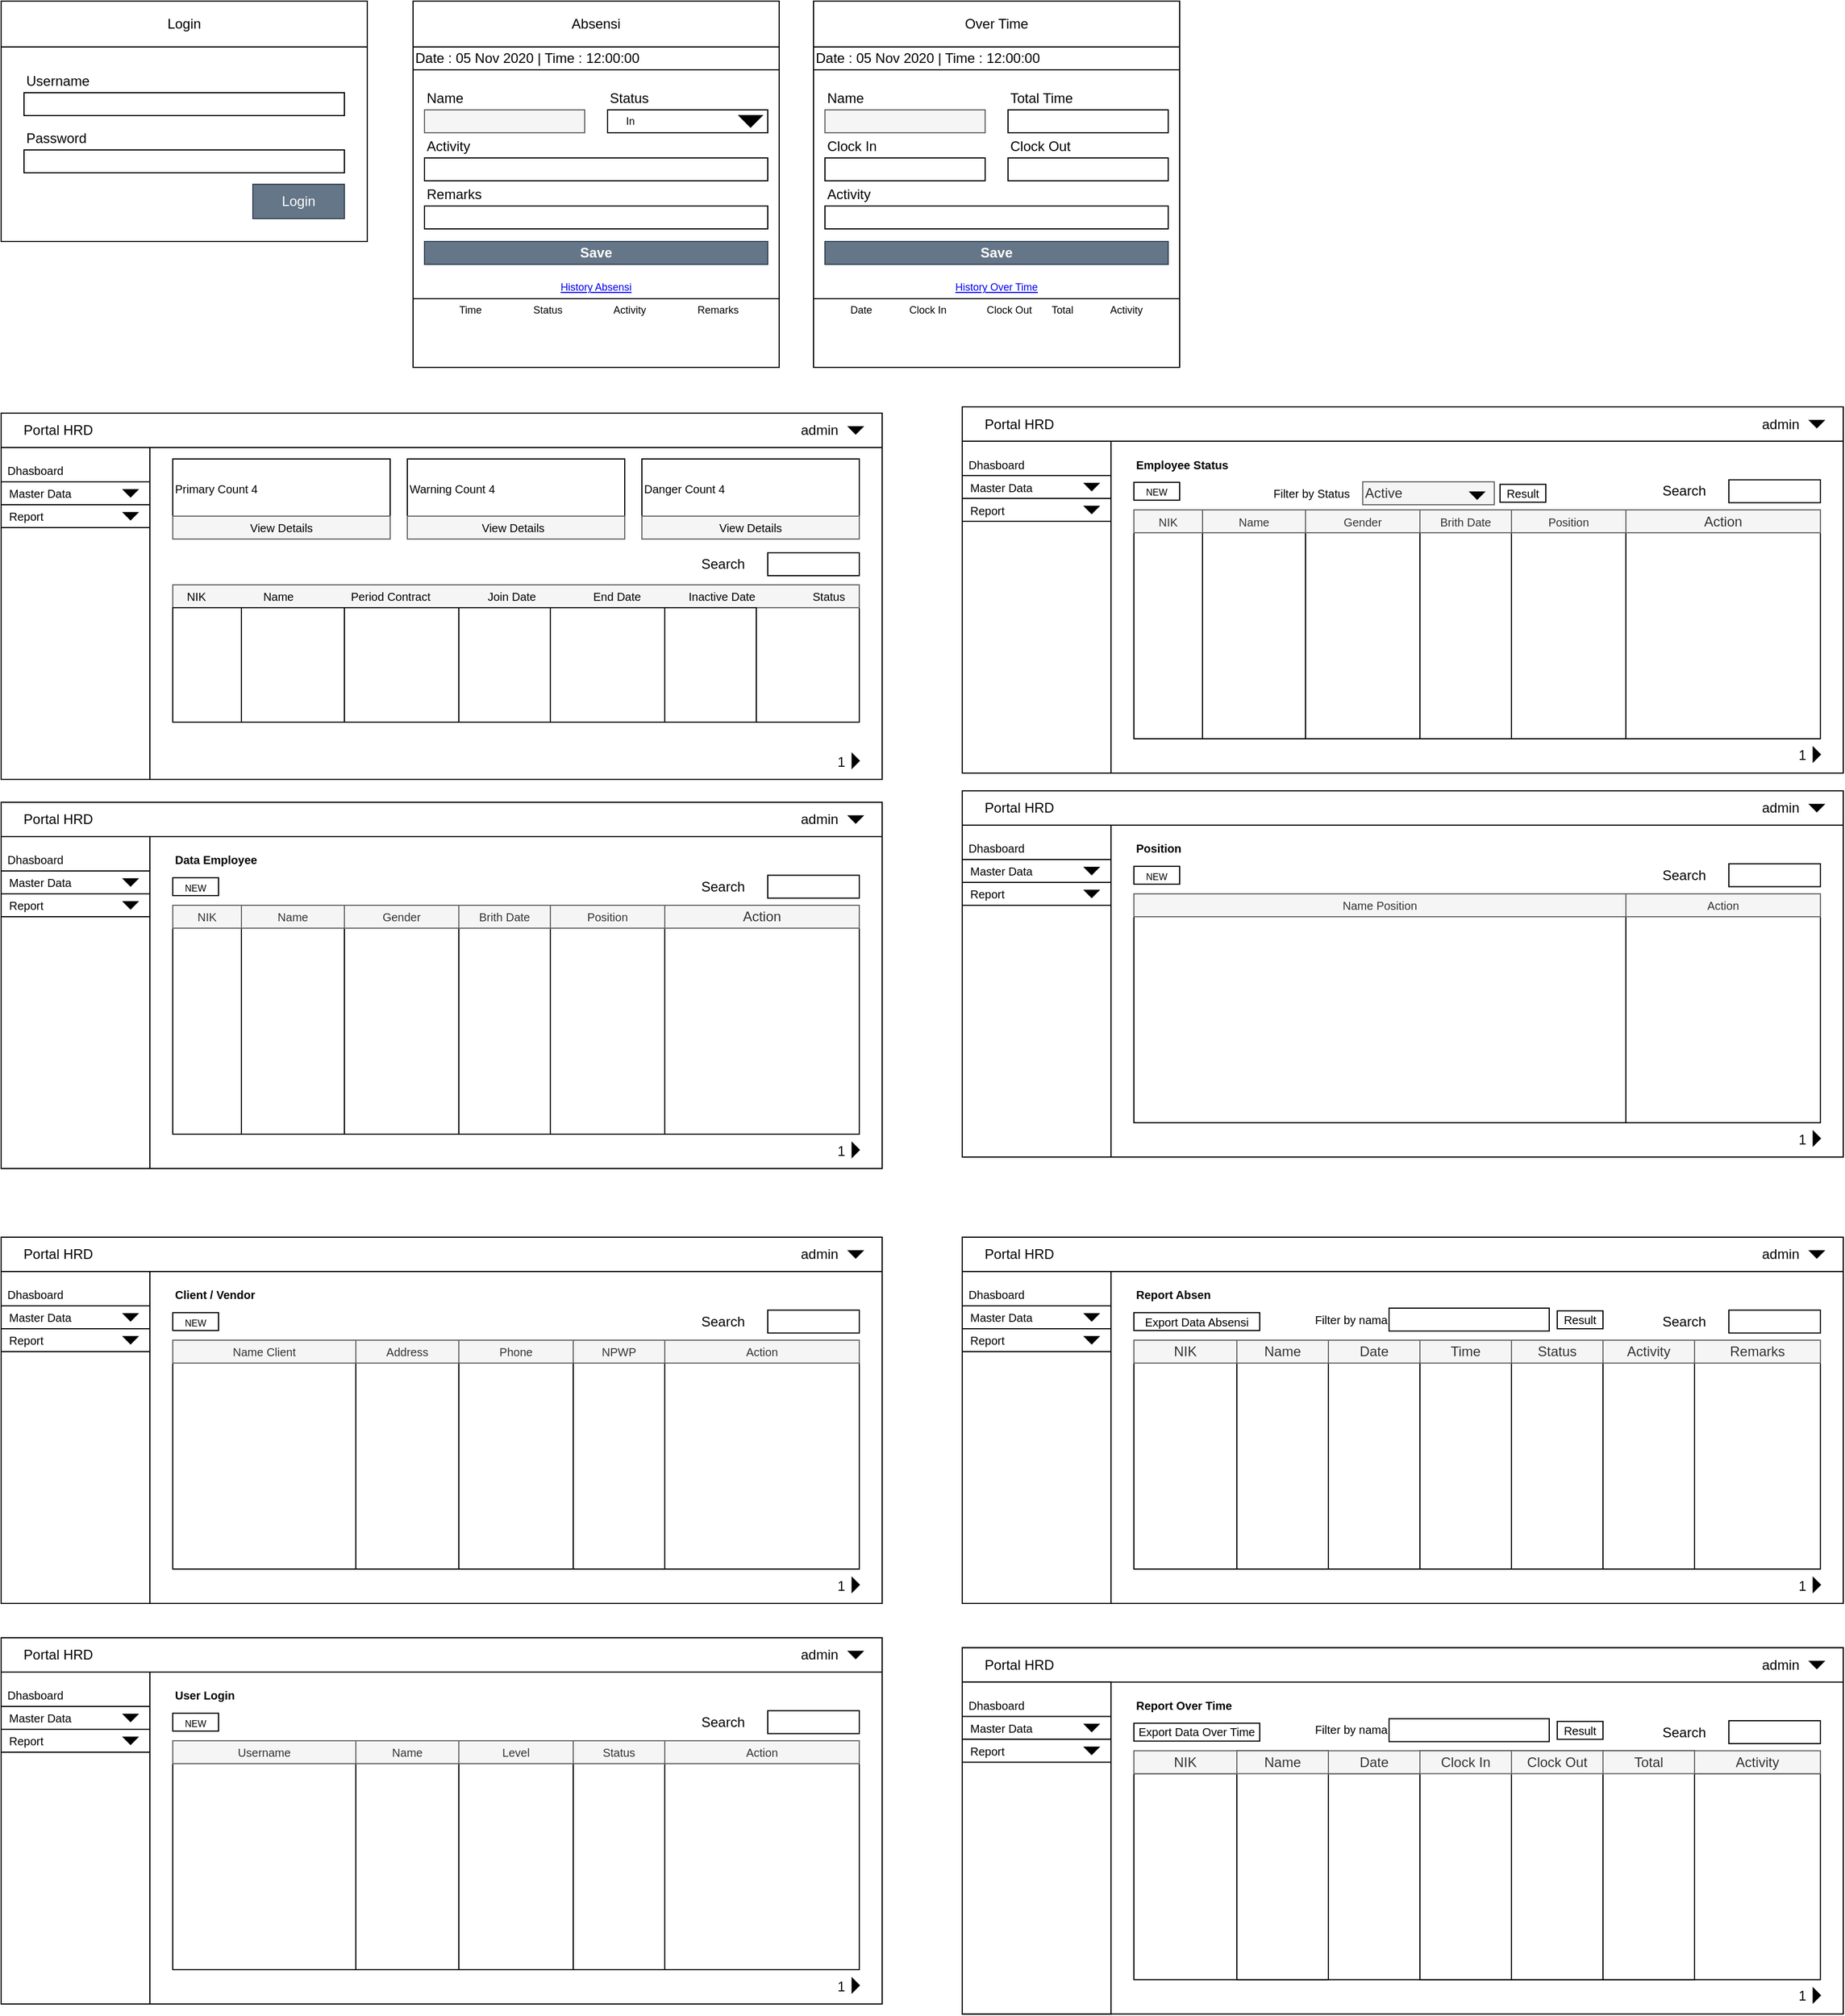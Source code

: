 <mxfile version="13.10.9" type="github" pages="2">
  <diagram id="mtBHWYNByoEXzdDorYb6" name="Page-1">
    <mxGraphModel dx="1117" dy="630" grid="1" gridSize="10" guides="1" tooltips="1" connect="1" arrows="1" fold="1" page="1" pageScale="1" pageWidth="850" pageHeight="1100" math="0" shadow="0">
      <root>
        <mxCell id="0" />
        <mxCell id="1" parent="0" />
        <mxCell id="doo02vCnR_QYg1kmZy5R-2" value="" style="rounded=0;whiteSpace=wrap;html=1;" parent="1" vertex="1">
          <mxGeometry x="40" y="40" width="320" height="210" as="geometry" />
        </mxCell>
        <mxCell id="doo02vCnR_QYg1kmZy5R-4" value="" style="rounded=0;whiteSpace=wrap;html=1;" parent="1" vertex="1">
          <mxGeometry x="40" y="40" width="320" height="40" as="geometry" />
        </mxCell>
        <mxCell id="doo02vCnR_QYg1kmZy5R-5" value="Login" style="text;html=1;strokeColor=none;fillColor=none;align=center;verticalAlign=middle;whiteSpace=wrap;rounded=0;" parent="1" vertex="1">
          <mxGeometry x="180" y="50" width="40" height="20" as="geometry" />
        </mxCell>
        <mxCell id="doo02vCnR_QYg1kmZy5R-7" value="" style="rounded=0;whiteSpace=wrap;html=1;" parent="1" vertex="1">
          <mxGeometry x="60" y="120" width="280" height="20" as="geometry" />
        </mxCell>
        <mxCell id="doo02vCnR_QYg1kmZy5R-8" value="" style="rounded=0;whiteSpace=wrap;html=1;" parent="1" vertex="1">
          <mxGeometry x="60" y="170" width="280" height="20" as="geometry" />
        </mxCell>
        <mxCell id="doo02vCnR_QYg1kmZy5R-9" value="Username" style="text;html=1;strokeColor=none;fillColor=none;align=left;verticalAlign=middle;whiteSpace=wrap;rounded=0;" parent="1" vertex="1">
          <mxGeometry x="60" y="100" width="40" height="20" as="geometry" />
        </mxCell>
        <mxCell id="doo02vCnR_QYg1kmZy5R-10" value="Password" style="text;html=1;strokeColor=none;fillColor=none;align=left;verticalAlign=middle;whiteSpace=wrap;rounded=0;" parent="1" vertex="1">
          <mxGeometry x="60" y="150" width="40" height="20" as="geometry" />
        </mxCell>
        <mxCell id="doo02vCnR_QYg1kmZy5R-11" value="" style="rounded=0;whiteSpace=wrap;html=1;align=left;fillColor=#647687;strokeColor=#314354;fontColor=#ffffff;" parent="1" vertex="1">
          <mxGeometry x="260" y="200" width="80" height="30" as="geometry" />
        </mxCell>
        <mxCell id="doo02vCnR_QYg1kmZy5R-12" value="Login" style="text;html=1;strokeColor=none;fillColor=none;align=center;verticalAlign=middle;whiteSpace=wrap;rounded=0;fontColor=#FFFFFF;" parent="1" vertex="1">
          <mxGeometry x="280" y="205" width="40" height="20" as="geometry" />
        </mxCell>
        <mxCell id="doo02vCnR_QYg1kmZy5R-13" value="" style="rounded=0;whiteSpace=wrap;html=1;" parent="1" vertex="1">
          <mxGeometry x="400" y="40" width="320" height="320" as="geometry" />
        </mxCell>
        <mxCell id="doo02vCnR_QYg1kmZy5R-14" value="" style="rounded=0;whiteSpace=wrap;html=1;" parent="1" vertex="1">
          <mxGeometry x="400" y="40" width="320" height="40" as="geometry" />
        </mxCell>
        <mxCell id="doo02vCnR_QYg1kmZy5R-15" value="Absensi" style="text;html=1;strokeColor=none;fillColor=none;align=center;verticalAlign=middle;whiteSpace=wrap;rounded=0;" parent="1" vertex="1">
          <mxGeometry x="540" y="50" width="40" height="20" as="geometry" />
        </mxCell>
        <mxCell id="doo02vCnR_QYg1kmZy5R-16" value="" style="rounded=0;whiteSpace=wrap;html=1;fillColor=#f5f5f5;strokeColor=#666666;fontColor=#333333;" parent="1" vertex="1">
          <mxGeometry x="410" y="135" width="140" height="20" as="geometry" />
        </mxCell>
        <mxCell id="doo02vCnR_QYg1kmZy5R-17" value="" style="rounded=0;whiteSpace=wrap;html=1;" parent="1" vertex="1">
          <mxGeometry x="400" y="300" width="320" height="60" as="geometry" />
        </mxCell>
        <mxCell id="doo02vCnR_QYg1kmZy5R-18" value="Name" style="text;html=1;strokeColor=none;fillColor=none;align=left;verticalAlign=middle;whiteSpace=wrap;rounded=0;" parent="1" vertex="1">
          <mxGeometry x="410" y="115" width="40" height="20" as="geometry" />
        </mxCell>
        <mxCell id="doo02vCnR_QYg1kmZy5R-19" value="Status" style="text;html=1;strokeColor=none;fillColor=none;align=left;verticalAlign=middle;whiteSpace=wrap;rounded=0;" parent="1" vertex="1">
          <mxGeometry x="570" y="115" width="40" height="20" as="geometry" />
        </mxCell>
        <mxCell id="doo02vCnR_QYg1kmZy5R-20" value="" style="rounded=0;whiteSpace=wrap;html=1;align=left;fillColor=#647687;strokeColor=#314354;fontColor=#ffffff;" parent="1" vertex="1">
          <mxGeometry x="410" y="250" width="300" height="20" as="geometry" />
        </mxCell>
        <mxCell id="doo02vCnR_QYg1kmZy5R-21" value="Save" style="text;html=1;strokeColor=none;fillColor=none;align=center;verticalAlign=middle;whiteSpace=wrap;rounded=0;fontColor=#FFFFFF;fontStyle=1" parent="1" vertex="1">
          <mxGeometry x="540" y="250" width="40" height="20" as="geometry" />
        </mxCell>
        <mxCell id="doo02vCnR_QYg1kmZy5R-22" value="" style="rounded=0;whiteSpace=wrap;html=1;align=left;" parent="1" vertex="1">
          <mxGeometry x="400" y="80" width="320" height="20" as="geometry" />
        </mxCell>
        <mxCell id="doo02vCnR_QYg1kmZy5R-23" value="&lt;div&gt;Date : 05 Nov 2020 | Time : 12:00:00&lt;br&gt;&lt;/div&gt;" style="text;html=1;strokeColor=none;fillColor=none;align=left;verticalAlign=middle;whiteSpace=wrap;rounded=0;" parent="1" vertex="1">
          <mxGeometry x="400" y="80" width="320" height="20" as="geometry" />
        </mxCell>
        <mxCell id="doo02vCnR_QYg1kmZy5R-24" value="" style="rounded=0;whiteSpace=wrap;html=1;" parent="1" vertex="1">
          <mxGeometry x="570" y="135" width="140" height="20" as="geometry" />
        </mxCell>
        <mxCell id="doo02vCnR_QYg1kmZy5R-25" value="" style="rounded=0;whiteSpace=wrap;html=1;" parent="1" vertex="1">
          <mxGeometry x="410" y="177" width="300" height="20" as="geometry" />
        </mxCell>
        <mxCell id="doo02vCnR_QYg1kmZy5R-26" value="Activity" style="text;html=1;strokeColor=none;fillColor=none;align=left;verticalAlign=middle;whiteSpace=wrap;rounded=0;" parent="1" vertex="1">
          <mxGeometry x="410" y="157" width="40" height="20" as="geometry" />
        </mxCell>
        <mxCell id="doo02vCnR_QYg1kmZy5R-27" value="" style="rounded=0;whiteSpace=wrap;html=1;" parent="1" vertex="1">
          <mxGeometry x="410" y="219" width="300" height="20" as="geometry" />
        </mxCell>
        <mxCell id="doo02vCnR_QYg1kmZy5R-28" value="Remarks" style="text;html=1;strokeColor=none;fillColor=none;align=left;verticalAlign=middle;whiteSpace=wrap;rounded=0;" parent="1" vertex="1">
          <mxGeometry x="410" y="199" width="40" height="20" as="geometry" />
        </mxCell>
        <mxCell id="doo02vCnR_QYg1kmZy5R-29" value="&lt;div class=&quot;small&quot;&gt;&lt;a&gt;History Absensi&lt;/a&gt;&lt;/div&gt;" style="text;html=1;strokeColor=none;fillColor=none;align=center;verticalAlign=middle;whiteSpace=wrap;rounded=0;fontSize=9;" parent="1" vertex="1">
          <mxGeometry x="400" y="280" width="320" height="20" as="geometry" />
        </mxCell>
        <mxCell id="doo02vCnR_QYg1kmZy5R-30" value="Time&amp;nbsp;&amp;nbsp;&amp;nbsp;&amp;nbsp;&amp;nbsp;&amp;nbsp;&amp;nbsp;&amp;nbsp;&amp;nbsp;&amp;nbsp;&amp;nbsp;&amp;nbsp;&amp;nbsp;&amp;nbsp;&amp;nbsp;&amp;nbsp;&amp;nbsp; Status&amp;nbsp;&amp;nbsp;&amp;nbsp;&amp;nbsp;&amp;nbsp;&amp;nbsp;&amp;nbsp;&amp;nbsp;&amp;nbsp;&amp;nbsp;&amp;nbsp;&amp;nbsp;&amp;nbsp;&amp;nbsp;&amp;nbsp;&amp;nbsp;&amp;nbsp; Activity&amp;nbsp;&amp;nbsp;&amp;nbsp;&amp;nbsp;&amp;nbsp;&amp;nbsp;&amp;nbsp;&amp;nbsp;&amp;nbsp;&amp;nbsp;&amp;nbsp;&amp;nbsp;&amp;nbsp;&amp;nbsp;&amp;nbsp;&amp;nbsp;&amp;nbsp; Remarks" style="text;html=1;strokeColor=none;fillColor=none;align=center;verticalAlign=middle;whiteSpace=wrap;rounded=0;fontSize=9;fontColor=#000000;" parent="1" vertex="1">
          <mxGeometry x="405" y="300" width="315" height="20" as="geometry" />
        </mxCell>
        <mxCell id="doo02vCnR_QYg1kmZy5R-31" value="" style="rounded=0;whiteSpace=wrap;html=1;" parent="1" vertex="1">
          <mxGeometry x="750" y="40" width="320" height="320" as="geometry" />
        </mxCell>
        <mxCell id="doo02vCnR_QYg1kmZy5R-32" value="" style="rounded=0;whiteSpace=wrap;html=1;" parent="1" vertex="1">
          <mxGeometry x="750" y="40" width="320" height="40" as="geometry" />
        </mxCell>
        <mxCell id="doo02vCnR_QYg1kmZy5R-33" value="Over Time" style="text;html=1;strokeColor=none;fillColor=none;align=center;verticalAlign=middle;whiteSpace=wrap;rounded=0;" parent="1" vertex="1">
          <mxGeometry x="870" y="50" width="80" height="20" as="geometry" />
        </mxCell>
        <mxCell id="doo02vCnR_QYg1kmZy5R-34" value="" style="rounded=0;whiteSpace=wrap;html=1;fillColor=#f5f5f5;strokeColor=#666666;fontColor=#333333;" parent="1" vertex="1">
          <mxGeometry x="760" y="135" width="140" height="20" as="geometry" />
        </mxCell>
        <mxCell id="doo02vCnR_QYg1kmZy5R-35" value="" style="rounded=0;whiteSpace=wrap;html=1;" parent="1" vertex="1">
          <mxGeometry x="750" y="300" width="320" height="60" as="geometry" />
        </mxCell>
        <mxCell id="doo02vCnR_QYg1kmZy5R-36" value="Name" style="text;html=1;strokeColor=none;fillColor=none;align=left;verticalAlign=middle;whiteSpace=wrap;rounded=0;" parent="1" vertex="1">
          <mxGeometry x="760" y="115" width="40" height="20" as="geometry" />
        </mxCell>
        <mxCell id="doo02vCnR_QYg1kmZy5R-37" value="Total Time" style="text;html=1;strokeColor=none;fillColor=none;align=left;verticalAlign=middle;whiteSpace=wrap;rounded=0;" parent="1" vertex="1">
          <mxGeometry x="920" y="115" width="70" height="20" as="geometry" />
        </mxCell>
        <mxCell id="doo02vCnR_QYg1kmZy5R-38" value="" style="rounded=0;whiteSpace=wrap;html=1;align=left;fillColor=#647687;strokeColor=#314354;fontColor=#ffffff;" parent="1" vertex="1">
          <mxGeometry x="760" y="250" width="300" height="20" as="geometry" />
        </mxCell>
        <mxCell id="doo02vCnR_QYg1kmZy5R-39" value="Save" style="text;html=1;strokeColor=none;fillColor=none;align=center;verticalAlign=middle;whiteSpace=wrap;rounded=0;fontColor=#FFFFFF;fontStyle=1" parent="1" vertex="1">
          <mxGeometry x="890" y="250" width="40" height="20" as="geometry" />
        </mxCell>
        <mxCell id="doo02vCnR_QYg1kmZy5R-40" value="" style="rounded=0;whiteSpace=wrap;html=1;align=left;" parent="1" vertex="1">
          <mxGeometry x="750" y="80" width="320" height="20" as="geometry" />
        </mxCell>
        <mxCell id="doo02vCnR_QYg1kmZy5R-41" value="&lt;div&gt;Date : 05 Nov 2020 | Time : 12:00:00&lt;br&gt;&lt;/div&gt;" style="text;html=1;strokeColor=none;fillColor=none;align=left;verticalAlign=middle;whiteSpace=wrap;rounded=0;" parent="1" vertex="1">
          <mxGeometry x="750" y="80" width="320" height="20" as="geometry" />
        </mxCell>
        <mxCell id="doo02vCnR_QYg1kmZy5R-42" value="" style="rounded=0;whiteSpace=wrap;html=1;" parent="1" vertex="1">
          <mxGeometry x="920" y="135" width="140" height="20" as="geometry" />
        </mxCell>
        <mxCell id="doo02vCnR_QYg1kmZy5R-44" value="Clock In" style="text;html=1;strokeColor=none;fillColor=none;align=left;verticalAlign=middle;whiteSpace=wrap;rounded=0;" parent="1" vertex="1">
          <mxGeometry x="760" y="157" width="60" height="20" as="geometry" />
        </mxCell>
        <mxCell id="doo02vCnR_QYg1kmZy5R-45" value="" style="rounded=0;whiteSpace=wrap;html=1;" parent="1" vertex="1">
          <mxGeometry x="760" y="219" width="300" height="20" as="geometry" />
        </mxCell>
        <mxCell id="doo02vCnR_QYg1kmZy5R-46" value="Activity" style="text;html=1;strokeColor=none;fillColor=none;align=left;verticalAlign=middle;whiteSpace=wrap;rounded=0;" parent="1" vertex="1">
          <mxGeometry x="760" y="199" width="40" height="20" as="geometry" />
        </mxCell>
        <mxCell id="doo02vCnR_QYg1kmZy5R-47" value="&lt;div class=&quot;small&quot;&gt;&lt;a&gt;History Over Time&lt;br&gt;&lt;/a&gt;&lt;/div&gt;" style="text;html=1;strokeColor=none;fillColor=none;align=center;verticalAlign=middle;whiteSpace=wrap;rounded=0;fontSize=9;" parent="1" vertex="1">
          <mxGeometry x="750" y="280" width="320" height="20" as="geometry" />
        </mxCell>
        <mxCell id="doo02vCnR_QYg1kmZy5R-48" value="Date &amp;nbsp;&amp;nbsp;&amp;nbsp;&amp;nbsp;&amp;nbsp;&amp;nbsp;&amp;nbsp;&amp;nbsp;&amp;nbsp;&amp;nbsp;&amp;nbsp; Clock In &amp;nbsp;&amp;nbsp;&amp;nbsp;&amp;nbsp;&amp;nbsp;&amp;nbsp;&amp;nbsp;&amp;nbsp;&amp;nbsp;&amp;nbsp;&amp;nbsp;&amp;nbsp; Clock Out &amp;nbsp; &amp;nbsp; &amp;nbsp; Total &amp;nbsp;&amp;nbsp;&amp;nbsp;&amp;nbsp;&amp;nbsp;&amp;nbsp;&amp;nbsp;&amp;nbsp;&amp;nbsp;&amp;nbsp;&amp;nbsp; Activity" style="text;html=1;strokeColor=none;fillColor=none;align=center;verticalAlign=middle;whiteSpace=wrap;rounded=0;fontSize=9;fontColor=#000000;" parent="1" vertex="1">
          <mxGeometry x="750" y="300" width="320" height="20" as="geometry" />
        </mxCell>
        <mxCell id="doo02vCnR_QYg1kmZy5R-49" value="" style="rounded=0;whiteSpace=wrap;html=1;fontColor=#FFFFFF;fillColor=#FFFFFF;" parent="1" vertex="1">
          <mxGeometry x="760" y="177" width="140" height="20" as="geometry" />
        </mxCell>
        <mxCell id="doo02vCnR_QYg1kmZy5R-50" value="" style="rounded=0;whiteSpace=wrap;html=1;" parent="1" vertex="1">
          <mxGeometry x="920" y="177" width="140" height="20" as="geometry" />
        </mxCell>
        <mxCell id="doo02vCnR_QYg1kmZy5R-51" value="Clock Out" style="text;html=1;strokeColor=none;fillColor=none;align=left;verticalAlign=middle;whiteSpace=wrap;rounded=0;" parent="1" vertex="1">
          <mxGeometry x="920" y="157" width="60" height="20" as="geometry" />
        </mxCell>
        <mxCell id="doo02vCnR_QYg1kmZy5R-52" value="Text" style="text;html=1;strokeColor=none;fillColor=none;align=center;verticalAlign=middle;whiteSpace=wrap;rounded=0;fontSize=9;fontColor=#FFFFFF;" parent="1" vertex="1">
          <mxGeometry x="680" y="200" width="40" height="20" as="geometry" />
        </mxCell>
        <mxCell id="doo02vCnR_QYg1kmZy5R-53" value="In" style="text;html=1;strokeColor=none;fillColor=none;align=center;verticalAlign=middle;whiteSpace=wrap;rounded=0;fontSize=9;" parent="1" vertex="1">
          <mxGeometry x="570" y="135" width="40" height="20" as="geometry" />
        </mxCell>
        <mxCell id="doo02vCnR_QYg1kmZy5R-55" value="" style="triangle;whiteSpace=wrap;html=1;rotation=90;fillColor=#000000;" parent="1" vertex="1">
          <mxGeometry x="690" y="135" width="10" height="20" as="geometry" />
        </mxCell>
        <mxCell id="doo02vCnR_QYg1kmZy5R-57" value="" style="rounded=0;whiteSpace=wrap;html=1;" parent="1" vertex="1">
          <mxGeometry x="40" y="400" width="770" height="320" as="geometry" />
        </mxCell>
        <mxCell id="doo02vCnR_QYg1kmZy5R-58" value="" style="rounded=0;whiteSpace=wrap;html=1;" parent="1" vertex="1">
          <mxGeometry x="40" y="400" width="770" height="30" as="geometry" />
        </mxCell>
        <mxCell id="doo02vCnR_QYg1kmZy5R-59" value="Portal HRD" style="text;html=1;strokeColor=none;fillColor=none;align=center;verticalAlign=middle;whiteSpace=wrap;rounded=0;" parent="1" vertex="1">
          <mxGeometry x="50" y="405" width="80" height="20" as="geometry" />
        </mxCell>
        <mxCell id="doo02vCnR_QYg1kmZy5R-62" value="admin" style="text;html=1;strokeColor=none;fillColor=none;align=left;verticalAlign=middle;whiteSpace=wrap;rounded=0;" parent="1" vertex="1">
          <mxGeometry x="736.87" y="405" width="40" height="20" as="geometry" />
        </mxCell>
        <mxCell id="doo02vCnR_QYg1kmZy5R-66" value="" style="rounded=0;whiteSpace=wrap;html=1;align=left;" parent="1" vertex="1">
          <mxGeometry x="40" y="430" width="130" height="290" as="geometry" />
        </mxCell>
        <mxCell id="doo02vCnR_QYg1kmZy5R-67" value="Search" style="text;html=1;strokeColor=none;fillColor=none;align=left;verticalAlign=middle;whiteSpace=wrap;rounded=0;" parent="1" vertex="1">
          <mxGeometry x="650" y="522" width="60" height="20" as="geometry" />
        </mxCell>
        <mxCell id="doo02vCnR_QYg1kmZy5R-68" value="" style="rounded=0;whiteSpace=wrap;html=1;" parent="1" vertex="1">
          <mxGeometry x="40" y="460" width="130" height="20" as="geometry" />
        </mxCell>
        <mxCell id="doo02vCnR_QYg1kmZy5R-69" value="1" style="text;html=1;strokeColor=none;fillColor=none;align=left;verticalAlign=middle;whiteSpace=wrap;rounded=0;" parent="1" vertex="1">
          <mxGeometry x="768.74" y="694.5" width="13.13" height="20" as="geometry" />
        </mxCell>
        <mxCell id="doo02vCnR_QYg1kmZy5R-74" value="" style="rounded=0;whiteSpace=wrap;html=1;fontColor=#FFFFFF;fillColor=#FFFFFF;" parent="1" vertex="1">
          <mxGeometry x="710" y="522" width="80" height="20" as="geometry" />
        </mxCell>
        <mxCell id="doo02vCnR_QYg1kmZy5R-75" value="" style="rounded=0;whiteSpace=wrap;html=1;" parent="1" vertex="1">
          <mxGeometry x="190" y="550" width="600" height="120" as="geometry" />
        </mxCell>
        <mxCell id="doo02vCnR_QYg1kmZy5R-80" value="" style="triangle;whiteSpace=wrap;html=1;strokeColor=#000000;fillColor=#000000;fontSize=9;fontColor=#000000;align=left;rotation=90;" parent="1" vertex="1">
          <mxGeometry x="783.75" y="408.75" width="6.25" height="12.5" as="geometry" />
        </mxCell>
        <mxCell id="doo02vCnR_QYg1kmZy5R-82" value="Dhasboard" style="text;html=1;strokeColor=none;fillColor=none;align=center;verticalAlign=middle;whiteSpace=wrap;rounded=0;fontSize=10;fontColor=#000000;" parent="1" vertex="1">
          <mxGeometry x="50" y="440" width="40" height="20" as="geometry" />
        </mxCell>
        <mxCell id="doo02vCnR_QYg1kmZy5R-83" value="" style="rounded=0;whiteSpace=wrap;html=1;" parent="1" vertex="1">
          <mxGeometry x="40" y="480" width="130" height="20" as="geometry" />
        </mxCell>
        <mxCell id="doo02vCnR_QYg1kmZy5R-63" value="Master Data" style="text;html=1;strokeColor=none;fillColor=none;align=left;verticalAlign=middle;whiteSpace=wrap;rounded=0;fontSize=10;" parent="1" vertex="1">
          <mxGeometry x="45" y="460" width="70" height="20" as="geometry" />
        </mxCell>
        <mxCell id="doo02vCnR_QYg1kmZy5R-84" value="Report" style="text;html=1;strokeColor=none;fillColor=none;align=left;verticalAlign=middle;whiteSpace=wrap;rounded=0;fontSize=10;" parent="1" vertex="1">
          <mxGeometry x="45" y="480" width="70" height="20" as="geometry" />
        </mxCell>
        <mxCell id="doo02vCnR_QYg1kmZy5R-85" value="" style="triangle;whiteSpace=wrap;html=1;strokeColor=#000000;fillColor=#000000;fontSize=9;fontColor=#000000;align=left;rotation=90;" parent="1" vertex="1">
          <mxGeometry x="150" y="463.75" width="6.25" height="12.5" as="geometry" />
        </mxCell>
        <mxCell id="doo02vCnR_QYg1kmZy5R-86" value="" style="triangle;whiteSpace=wrap;html=1;strokeColor=#000000;fillColor=#000000;fontSize=9;fontColor=#000000;align=left;rotation=90;" parent="1" vertex="1">
          <mxGeometry x="150" y="483.75" width="6.25" height="12.5" as="geometry" />
        </mxCell>
        <mxCell id="doo02vCnR_QYg1kmZy5R-87" value="" style="rounded=0;whiteSpace=wrap;html=1;fontColor=#FFFFFF;fillColor=#FFFFFF;" parent="1" vertex="1">
          <mxGeometry x="190" y="440" width="140" height="70" as="geometry" />
        </mxCell>
        <mxCell id="doo02vCnR_QYg1kmZy5R-88" value="" style="rounded=0;whiteSpace=wrap;html=1;fontColor=#FFFFFF;fillColor=#FFFFFF;" parent="1" vertex="1">
          <mxGeometry x="190" y="440" width="190" height="70" as="geometry" />
        </mxCell>
        <mxCell id="doo02vCnR_QYg1kmZy5R-89" value="" style="rounded=0;whiteSpace=wrap;html=1;fontColor=#FFFFFF;fillColor=#FFFFFF;" parent="1" vertex="1">
          <mxGeometry x="395" y="440" width="190" height="70" as="geometry" />
        </mxCell>
        <mxCell id="doo02vCnR_QYg1kmZy5R-90" value="" style="rounded=0;whiteSpace=wrap;html=1;fontColor=#FFFFFF;fillColor=#FFFFFF;" parent="1" vertex="1">
          <mxGeometry x="600" y="440" width="190" height="70" as="geometry" />
        </mxCell>
        <mxCell id="doo02vCnR_QYg1kmZy5R-91" value="" style="rounded=0;whiteSpace=wrap;html=1;fillColor=#f5f5f5;strokeColor=#666666;fontColor=#333333;" parent="1" vertex="1">
          <mxGeometry x="190" y="490" width="190" height="20" as="geometry" />
        </mxCell>
        <mxCell id="doo02vCnR_QYg1kmZy5R-93" value="" style="rounded=0;whiteSpace=wrap;html=1;fillColor=#f5f5f5;strokeColor=#666666;fontColor=#333333;" parent="1" vertex="1">
          <mxGeometry x="600" y="490" width="190" height="20" as="geometry" />
        </mxCell>
        <mxCell id="doo02vCnR_QYg1kmZy5R-94" value="View Details" style="text;html=1;strokeColor=none;fillColor=none;align=center;verticalAlign=middle;whiteSpace=wrap;rounded=0;fontSize=10;fontColor=#000000;" parent="1" vertex="1">
          <mxGeometry x="190" y="490" width="190" height="20" as="geometry" />
        </mxCell>
        <mxCell id="doo02vCnR_QYg1kmZy5R-96" value="View Details" style="text;html=1;strokeColor=none;fillColor=none;align=center;verticalAlign=middle;whiteSpace=wrap;rounded=0;fontSize=10;fontColor=#000000;" parent="1" vertex="1">
          <mxGeometry x="600" y="490" width="190" height="20" as="geometry" />
        </mxCell>
        <mxCell id="doo02vCnR_QYg1kmZy5R-98" value="" style="rounded=0;whiteSpace=wrap;html=1;fillColor=#f5f5f5;strokeColor=#666666;fontColor=#333333;" parent="1" vertex="1">
          <mxGeometry x="395" y="490" width="190" height="20" as="geometry" />
        </mxCell>
        <mxCell id="doo02vCnR_QYg1kmZy5R-95" value="View Details" style="text;html=1;strokeColor=none;fillColor=none;align=center;verticalAlign=middle;whiteSpace=wrap;rounded=0;fontSize=10;fontColor=#000000;" parent="1" vertex="1">
          <mxGeometry x="395" y="490" width="185" height="20" as="geometry" />
        </mxCell>
        <mxCell id="doo02vCnR_QYg1kmZy5R-99" value="Primary Count 4" style="text;html=1;strokeColor=none;fillColor=none;align=left;verticalAlign=middle;whiteSpace=wrap;rounded=0;fontSize=10;fontColor=#000000;" parent="1" vertex="1">
          <mxGeometry x="190" y="456.25" width="100" height="20" as="geometry" />
        </mxCell>
        <mxCell id="doo02vCnR_QYg1kmZy5R-100" value="Warning Count 4" style="text;html=1;strokeColor=none;fillColor=none;align=left;verticalAlign=middle;whiteSpace=wrap;rounded=0;fontSize=10;fontColor=#000000;" parent="1" vertex="1">
          <mxGeometry x="395" y="456.25" width="100" height="20" as="geometry" />
        </mxCell>
        <mxCell id="doo02vCnR_QYg1kmZy5R-101" value="Danger Count 4" style="text;html=1;strokeColor=none;fillColor=none;align=left;verticalAlign=middle;whiteSpace=wrap;rounded=0;fontSize=10;fontColor=#000000;" parent="1" vertex="1">
          <mxGeometry x="600" y="456.25" width="100" height="20" as="geometry" />
        </mxCell>
        <mxCell id="doo02vCnR_QYg1kmZy5R-60" value="" style="rounded=0;whiteSpace=wrap;html=1;fillColor=#f5f5f5;strokeColor=#666666;fontColor=#333333;" parent="1" vertex="1">
          <mxGeometry x="190" y="550" width="600" height="20" as="geometry" />
        </mxCell>
        <mxCell id="doo02vCnR_QYg1kmZy5R-103" value="NIK&amp;nbsp;&amp;nbsp;&amp;nbsp;&amp;nbsp;&amp;nbsp;&amp;nbsp;&amp;nbsp;&amp;nbsp;&amp;nbsp;&amp;nbsp;&amp;nbsp;&amp;nbsp;&amp;nbsp;&amp;nbsp;&amp;nbsp; &amp;nbsp; Name&amp;nbsp;&amp;nbsp;&amp;nbsp;&amp;nbsp;&amp;nbsp;&amp;nbsp;&amp;nbsp;&amp;nbsp;&amp;nbsp;&amp;nbsp;&amp;nbsp;&amp;nbsp;&amp;nbsp;&amp;nbsp;&amp;nbsp; &amp;nbsp; Period Contract &amp;nbsp;&amp;nbsp;&amp;nbsp;&amp;nbsp;&amp;nbsp;&amp;nbsp;&amp;nbsp;&amp;nbsp;&amp;nbsp;&amp;nbsp;&amp;nbsp;&amp;nbsp;&amp;nbsp;&amp;nbsp;&amp;nbsp;&amp;nbsp; Join Date &amp;nbsp;&amp;nbsp;&amp;nbsp;&amp;nbsp;&amp;nbsp;&amp;nbsp;&amp;nbsp;&amp;nbsp;&amp;nbsp;&amp;nbsp;&amp;nbsp;&amp;nbsp;&amp;nbsp;&amp;nbsp;&amp;nbsp;&amp;nbsp; End Date &amp;nbsp;&amp;nbsp;&amp;nbsp;&amp;nbsp;&amp;nbsp;&amp;nbsp;&amp;nbsp;&amp;nbsp;&amp;nbsp;&amp;nbsp;&amp;nbsp;&amp;nbsp;&amp;nbsp; Inactive Date&amp;nbsp;&amp;nbsp;&amp;nbsp;&amp;nbsp;&amp;nbsp;&amp;nbsp;&amp;nbsp;&amp;nbsp;&amp;nbsp;&amp;nbsp;&amp;nbsp;&amp;nbsp;&amp;nbsp;&amp;nbsp;&amp;nbsp; &amp;nbsp; Status" style="text;html=1;strokeColor=none;fillColor=none;align=center;verticalAlign=middle;whiteSpace=wrap;rounded=0;fontSize=10;fontColor=#000000;" parent="1" vertex="1">
          <mxGeometry x="190" y="550" width="600" height="20" as="geometry" />
        </mxCell>
        <mxCell id="doo02vCnR_QYg1kmZy5R-70" value="" style="rounded=0;whiteSpace=wrap;html=1;" parent="1" vertex="1">
          <mxGeometry x="190" y="570" width="60" height="100" as="geometry" />
        </mxCell>
        <mxCell id="doo02vCnR_QYg1kmZy5R-106" value="" style="rounded=0;whiteSpace=wrap;html=1;" parent="1" vertex="1">
          <mxGeometry x="250" y="570" width="90" height="100" as="geometry" />
        </mxCell>
        <mxCell id="doo02vCnR_QYg1kmZy5R-107" value="" style="rounded=0;whiteSpace=wrap;html=1;" parent="1" vertex="1">
          <mxGeometry x="340" y="570" width="100" height="100" as="geometry" />
        </mxCell>
        <mxCell id="doo02vCnR_QYg1kmZy5R-108" value="" style="rounded=0;whiteSpace=wrap;html=1;" parent="1" vertex="1">
          <mxGeometry x="440" y="570" width="80" height="100" as="geometry" />
        </mxCell>
        <mxCell id="doo02vCnR_QYg1kmZy5R-110" value="" style="rounded=0;whiteSpace=wrap;html=1;" parent="1" vertex="1">
          <mxGeometry x="520" y="570" width="100" height="100" as="geometry" />
        </mxCell>
        <mxCell id="doo02vCnR_QYg1kmZy5R-111" value="" style="rounded=0;whiteSpace=wrap;html=1;" parent="1" vertex="1">
          <mxGeometry x="620" y="570" width="80" height="100" as="geometry" />
        </mxCell>
        <mxCell id="doo02vCnR_QYg1kmZy5R-113" value="" style="triangle;whiteSpace=wrap;html=1;strokeColor=#000000;fillColor=#000000;fontSize=9;fontColor=#000000;align=left;rotation=0;" parent="1" vertex="1">
          <mxGeometry x="783.75" y="697.5" width="6.25" height="12.5" as="geometry" />
        </mxCell>
        <mxCell id="s16VTZpKI4ElWL9KKgv6-1" value="" style="rounded=0;whiteSpace=wrap;html=1;" vertex="1" parent="1">
          <mxGeometry x="40" y="740" width="770" height="320" as="geometry" />
        </mxCell>
        <mxCell id="s16VTZpKI4ElWL9KKgv6-2" value="" style="rounded=0;whiteSpace=wrap;html=1;" vertex="1" parent="1">
          <mxGeometry x="40" y="740" width="770" height="30" as="geometry" />
        </mxCell>
        <mxCell id="s16VTZpKI4ElWL9KKgv6-3" value="Portal HRD" style="text;html=1;strokeColor=none;fillColor=none;align=center;verticalAlign=middle;whiteSpace=wrap;rounded=0;" vertex="1" parent="1">
          <mxGeometry x="50" y="745" width="80" height="20" as="geometry" />
        </mxCell>
        <mxCell id="s16VTZpKI4ElWL9KKgv6-4" value="admin" style="text;html=1;strokeColor=none;fillColor=none;align=left;verticalAlign=middle;whiteSpace=wrap;rounded=0;" vertex="1" parent="1">
          <mxGeometry x="736.87" y="745" width="40" height="20" as="geometry" />
        </mxCell>
        <mxCell id="s16VTZpKI4ElWL9KKgv6-5" value="" style="rounded=0;whiteSpace=wrap;html=1;align=left;" vertex="1" parent="1">
          <mxGeometry x="40" y="770" width="130" height="290" as="geometry" />
        </mxCell>
        <mxCell id="s16VTZpKI4ElWL9KKgv6-6" value="Search" style="text;html=1;strokeColor=none;fillColor=none;align=left;verticalAlign=middle;whiteSpace=wrap;rounded=0;" vertex="1" parent="1">
          <mxGeometry x="650" y="803.75" width="60" height="20" as="geometry" />
        </mxCell>
        <mxCell id="s16VTZpKI4ElWL9KKgv6-7" value="" style="rounded=0;whiteSpace=wrap;html=1;" vertex="1" parent="1">
          <mxGeometry x="40" y="800" width="130" height="20" as="geometry" />
        </mxCell>
        <mxCell id="s16VTZpKI4ElWL9KKgv6-8" value="1" style="text;html=1;strokeColor=none;fillColor=none;align=left;verticalAlign=middle;whiteSpace=wrap;rounded=0;" vertex="1" parent="1">
          <mxGeometry x="768.74" y="1034.5" width="13.13" height="20" as="geometry" />
        </mxCell>
        <mxCell id="s16VTZpKI4ElWL9KKgv6-9" value="" style="rounded=0;whiteSpace=wrap;html=1;fontColor=#FFFFFF;fillColor=#FFFFFF;" vertex="1" parent="1">
          <mxGeometry x="710" y="803.75" width="80" height="20" as="geometry" />
        </mxCell>
        <mxCell id="s16VTZpKI4ElWL9KKgv6-10" value="" style="rounded=0;whiteSpace=wrap;html=1;" vertex="1" parent="1">
          <mxGeometry x="190" y="850" width="600" height="180" as="geometry" />
        </mxCell>
        <mxCell id="s16VTZpKI4ElWL9KKgv6-11" value="" style="triangle;whiteSpace=wrap;html=1;strokeColor=#000000;fillColor=#000000;fontSize=9;fontColor=#000000;align=left;rotation=90;" vertex="1" parent="1">
          <mxGeometry x="783.75" y="748.75" width="6.25" height="12.5" as="geometry" />
        </mxCell>
        <mxCell id="s16VTZpKI4ElWL9KKgv6-12" value="Dhasboard" style="text;html=1;strokeColor=none;fillColor=none;align=center;verticalAlign=middle;whiteSpace=wrap;rounded=0;fontSize=10;fontColor=#000000;" vertex="1" parent="1">
          <mxGeometry x="50" y="780" width="40" height="20" as="geometry" />
        </mxCell>
        <mxCell id="s16VTZpKI4ElWL9KKgv6-13" value="" style="rounded=0;whiteSpace=wrap;html=1;" vertex="1" parent="1">
          <mxGeometry x="40" y="820" width="130" height="20" as="geometry" />
        </mxCell>
        <mxCell id="s16VTZpKI4ElWL9KKgv6-14" value="Master Data" style="text;html=1;strokeColor=none;fillColor=none;align=left;verticalAlign=middle;whiteSpace=wrap;rounded=0;fontSize=10;" vertex="1" parent="1">
          <mxGeometry x="45" y="800" width="70" height="20" as="geometry" />
        </mxCell>
        <mxCell id="s16VTZpKI4ElWL9KKgv6-15" value="Report" style="text;html=1;strokeColor=none;fillColor=none;align=left;verticalAlign=middle;whiteSpace=wrap;rounded=0;fontSize=10;" vertex="1" parent="1">
          <mxGeometry x="45" y="820" width="70" height="20" as="geometry" />
        </mxCell>
        <mxCell id="s16VTZpKI4ElWL9KKgv6-16" value="" style="triangle;whiteSpace=wrap;html=1;strokeColor=#000000;fillColor=#000000;fontSize=9;fontColor=#000000;align=left;rotation=90;" vertex="1" parent="1">
          <mxGeometry x="150" y="803.75" width="6.25" height="12.5" as="geometry" />
        </mxCell>
        <mxCell id="s16VTZpKI4ElWL9KKgv6-17" value="" style="triangle;whiteSpace=wrap;html=1;strokeColor=#000000;fillColor=#000000;fontSize=9;fontColor=#000000;align=left;rotation=90;" vertex="1" parent="1">
          <mxGeometry x="150" y="823.75" width="6.25" height="12.5" as="geometry" />
        </mxCell>
        <mxCell id="s16VTZpKI4ElWL9KKgv6-33" value="" style="rounded=0;whiteSpace=wrap;html=1;" vertex="1" parent="1">
          <mxGeometry x="190" y="830" width="60" height="200" as="geometry" />
        </mxCell>
        <mxCell id="s16VTZpKI4ElWL9KKgv6-34" value="" style="rounded=0;whiteSpace=wrap;html=1;" vertex="1" parent="1">
          <mxGeometry x="250" y="830" width="90" height="200" as="geometry" />
        </mxCell>
        <mxCell id="s16VTZpKI4ElWL9KKgv6-35" value="" style="rounded=0;whiteSpace=wrap;html=1;" vertex="1" parent="1">
          <mxGeometry x="340" y="830" width="100" height="200" as="geometry" />
        </mxCell>
        <mxCell id="s16VTZpKI4ElWL9KKgv6-36" value="" style="rounded=0;whiteSpace=wrap;html=1;" vertex="1" parent="1">
          <mxGeometry x="440" y="830" width="80" height="200" as="geometry" />
        </mxCell>
        <mxCell id="s16VTZpKI4ElWL9KKgv6-37" value="" style="rounded=0;whiteSpace=wrap;html=1;" vertex="1" parent="1">
          <mxGeometry x="520" y="830" width="100" height="200" as="geometry" />
        </mxCell>
        <mxCell id="s16VTZpKI4ElWL9KKgv6-39" value="" style="triangle;whiteSpace=wrap;html=1;strokeColor=#000000;fillColor=#000000;fontSize=9;fontColor=#000000;align=left;rotation=0;" vertex="1" parent="1">
          <mxGeometry x="783.75" y="1037.5" width="6.25" height="12.5" as="geometry" />
        </mxCell>
        <mxCell id="s16VTZpKI4ElWL9KKgv6-40" value="&lt;font style=&quot;font-size: 8px&quot;&gt;NEW&lt;/font&gt;" style="rounded=0;whiteSpace=wrap;html=1;fontSize=10;" vertex="1" parent="1">
          <mxGeometry x="190" y="805.93" width="40" height="15.63" as="geometry" />
        </mxCell>
        <mxCell id="s16VTZpKI4ElWL9KKgv6-31" value="&lt;font style=&quot;font-size: 10px&quot;&gt;NIK&lt;/font&gt;" style="rounded=0;whiteSpace=wrap;html=1;fillColor=#f5f5f5;strokeColor=#666666;fontColor=#333333;" vertex="1" parent="1">
          <mxGeometry x="190" y="830" width="60" height="20" as="geometry" />
        </mxCell>
        <mxCell id="s16VTZpKI4ElWL9KKgv6-41" value="&lt;font style=&quot;font-size: 10px&quot;&gt;Name&lt;/font&gt;" style="rounded=0;whiteSpace=wrap;html=1;fillColor=#f5f5f5;strokeColor=#666666;fontColor=#333333;" vertex="1" parent="1">
          <mxGeometry x="250" y="830" width="90" height="20" as="geometry" />
        </mxCell>
        <mxCell id="s16VTZpKI4ElWL9KKgv6-42" value="&lt;font size=&quot;1&quot;&gt;Gender&lt;/font&gt;" style="rounded=0;whiteSpace=wrap;html=1;fillColor=#f5f5f5;strokeColor=#666666;fontColor=#333333;" vertex="1" parent="1">
          <mxGeometry x="340" y="830" width="100" height="20" as="geometry" />
        </mxCell>
        <mxCell id="s16VTZpKI4ElWL9KKgv6-43" value="&lt;font style=&quot;font-size: 10px&quot;&gt;Brith Date&lt;br&gt;&lt;/font&gt;" style="rounded=0;whiteSpace=wrap;html=1;fillColor=#f5f5f5;strokeColor=#666666;fontColor=#333333;" vertex="1" parent="1">
          <mxGeometry x="440" y="830" width="80" height="20" as="geometry" />
        </mxCell>
        <mxCell id="s16VTZpKI4ElWL9KKgv6-44" value="&lt;font style=&quot;font-size: 10px&quot;&gt;Position&lt;/font&gt;" style="rounded=0;whiteSpace=wrap;html=1;fillColor=#f5f5f5;strokeColor=#666666;fontColor=#333333;" vertex="1" parent="1">
          <mxGeometry x="520" y="830" width="100" height="20" as="geometry" />
        </mxCell>
        <mxCell id="s16VTZpKI4ElWL9KKgv6-45" value="Action" style="rounded=0;whiteSpace=wrap;html=1;fillColor=#f5f5f5;strokeColor=#666666;fontColor=#333333;" vertex="1" parent="1">
          <mxGeometry x="620" y="830" width="170" height="20" as="geometry" />
        </mxCell>
        <mxCell id="s16VTZpKI4ElWL9KKgv6-47" value="Data Employee" style="text;html=1;strokeColor=none;fillColor=none;align=left;verticalAlign=middle;whiteSpace=wrap;rounded=0;fontSize=10;fontStyle=1" vertex="1" parent="1">
          <mxGeometry x="190" y="780" width="100" height="20" as="geometry" />
        </mxCell>
        <mxCell id="s16VTZpKI4ElWL9KKgv6-48" value="" style="rounded=0;whiteSpace=wrap;html=1;" vertex="1" parent="1">
          <mxGeometry x="880" y="394.5" width="770" height="320" as="geometry" />
        </mxCell>
        <mxCell id="s16VTZpKI4ElWL9KKgv6-49" value="" style="rounded=0;whiteSpace=wrap;html=1;" vertex="1" parent="1">
          <mxGeometry x="880" y="394.5" width="770" height="30" as="geometry" />
        </mxCell>
        <mxCell id="s16VTZpKI4ElWL9KKgv6-50" value="Portal HRD" style="text;html=1;strokeColor=none;fillColor=none;align=center;verticalAlign=middle;whiteSpace=wrap;rounded=0;" vertex="1" parent="1">
          <mxGeometry x="890" y="399.5" width="80" height="20" as="geometry" />
        </mxCell>
        <mxCell id="s16VTZpKI4ElWL9KKgv6-51" value="admin" style="text;html=1;strokeColor=none;fillColor=none;align=left;verticalAlign=middle;whiteSpace=wrap;rounded=0;" vertex="1" parent="1">
          <mxGeometry x="1576.87" y="399.5" width="40" height="20" as="geometry" />
        </mxCell>
        <mxCell id="s16VTZpKI4ElWL9KKgv6-52" value="" style="rounded=0;whiteSpace=wrap;html=1;align=left;" vertex="1" parent="1">
          <mxGeometry x="880" y="424.5" width="130" height="290" as="geometry" />
        </mxCell>
        <mxCell id="s16VTZpKI4ElWL9KKgv6-53" value="Search" style="text;html=1;strokeColor=none;fillColor=none;align=left;verticalAlign=middle;whiteSpace=wrap;rounded=0;" vertex="1" parent="1">
          <mxGeometry x="1490" y="458.25" width="60" height="20" as="geometry" />
        </mxCell>
        <mxCell id="s16VTZpKI4ElWL9KKgv6-54" value="" style="rounded=0;whiteSpace=wrap;html=1;" vertex="1" parent="1">
          <mxGeometry x="880" y="454.5" width="130" height="20" as="geometry" />
        </mxCell>
        <mxCell id="s16VTZpKI4ElWL9KKgv6-55" value="1" style="text;html=1;strokeColor=none;fillColor=none;align=left;verticalAlign=middle;whiteSpace=wrap;rounded=0;" vertex="1" parent="1">
          <mxGeometry x="1608.74" y="689" width="13.13" height="20" as="geometry" />
        </mxCell>
        <mxCell id="s16VTZpKI4ElWL9KKgv6-56" value="" style="rounded=0;whiteSpace=wrap;html=1;fontColor=#FFFFFF;fillColor=#FFFFFF;" vertex="1" parent="1">
          <mxGeometry x="1550" y="458.25" width="80" height="20" as="geometry" />
        </mxCell>
        <mxCell id="s16VTZpKI4ElWL9KKgv6-57" value="" style="rounded=0;whiteSpace=wrap;html=1;" vertex="1" parent="1">
          <mxGeometry x="1030" y="504.5" width="600" height="180" as="geometry" />
        </mxCell>
        <mxCell id="s16VTZpKI4ElWL9KKgv6-58" value="" style="triangle;whiteSpace=wrap;html=1;strokeColor=#000000;fillColor=#000000;fontSize=9;fontColor=#000000;align=left;rotation=90;" vertex="1" parent="1">
          <mxGeometry x="1623.75" y="403.25" width="6.25" height="12.5" as="geometry" />
        </mxCell>
        <mxCell id="s16VTZpKI4ElWL9KKgv6-59" value="Dhasboard" style="text;html=1;strokeColor=none;fillColor=none;align=center;verticalAlign=middle;whiteSpace=wrap;rounded=0;fontSize=10;fontColor=#000000;" vertex="1" parent="1">
          <mxGeometry x="890" y="434.5" width="40" height="20" as="geometry" />
        </mxCell>
        <mxCell id="s16VTZpKI4ElWL9KKgv6-60" value="" style="rounded=0;whiteSpace=wrap;html=1;" vertex="1" parent="1">
          <mxGeometry x="880" y="474.5" width="130" height="20" as="geometry" />
        </mxCell>
        <mxCell id="s16VTZpKI4ElWL9KKgv6-61" value="Master Data" style="text;html=1;strokeColor=none;fillColor=none;align=left;verticalAlign=middle;whiteSpace=wrap;rounded=0;fontSize=10;" vertex="1" parent="1">
          <mxGeometry x="885" y="454.5" width="70" height="20" as="geometry" />
        </mxCell>
        <mxCell id="s16VTZpKI4ElWL9KKgv6-62" value="Report" style="text;html=1;strokeColor=none;fillColor=none;align=left;verticalAlign=middle;whiteSpace=wrap;rounded=0;fontSize=10;" vertex="1" parent="1">
          <mxGeometry x="885" y="474.5" width="70" height="20" as="geometry" />
        </mxCell>
        <mxCell id="s16VTZpKI4ElWL9KKgv6-63" value="" style="triangle;whiteSpace=wrap;html=1;strokeColor=#000000;fillColor=#000000;fontSize=9;fontColor=#000000;align=left;rotation=90;" vertex="1" parent="1">
          <mxGeometry x="990" y="458.25" width="6.25" height="12.5" as="geometry" />
        </mxCell>
        <mxCell id="s16VTZpKI4ElWL9KKgv6-64" value="" style="triangle;whiteSpace=wrap;html=1;strokeColor=#000000;fillColor=#000000;fontSize=9;fontColor=#000000;align=left;rotation=90;" vertex="1" parent="1">
          <mxGeometry x="990" y="478.25" width="6.25" height="12.5" as="geometry" />
        </mxCell>
        <mxCell id="s16VTZpKI4ElWL9KKgv6-65" value="" style="rounded=0;whiteSpace=wrap;html=1;" vertex="1" parent="1">
          <mxGeometry x="1030" y="484.5" width="60" height="200" as="geometry" />
        </mxCell>
        <mxCell id="s16VTZpKI4ElWL9KKgv6-66" value="" style="rounded=0;whiteSpace=wrap;html=1;" vertex="1" parent="1">
          <mxGeometry x="1090" y="484.5" width="90" height="200" as="geometry" />
        </mxCell>
        <mxCell id="s16VTZpKI4ElWL9KKgv6-67" value="" style="rounded=0;whiteSpace=wrap;html=1;" vertex="1" parent="1">
          <mxGeometry x="1180" y="484.5" width="100" height="200" as="geometry" />
        </mxCell>
        <mxCell id="s16VTZpKI4ElWL9KKgv6-68" value="" style="rounded=0;whiteSpace=wrap;html=1;" vertex="1" parent="1">
          <mxGeometry x="1280" y="484.5" width="80" height="200" as="geometry" />
        </mxCell>
        <mxCell id="s16VTZpKI4ElWL9KKgv6-69" value="" style="rounded=0;whiteSpace=wrap;html=1;" vertex="1" parent="1">
          <mxGeometry x="1360" y="484.5" width="100" height="200" as="geometry" />
        </mxCell>
        <mxCell id="s16VTZpKI4ElWL9KKgv6-70" value="" style="triangle;whiteSpace=wrap;html=1;strokeColor=#000000;fillColor=#000000;fontSize=9;fontColor=#000000;align=left;rotation=0;" vertex="1" parent="1">
          <mxGeometry x="1623.75" y="692" width="6.25" height="12.5" as="geometry" />
        </mxCell>
        <mxCell id="s16VTZpKI4ElWL9KKgv6-71" value="&lt;font style=&quot;font-size: 8px&quot;&gt;NEW&lt;/font&gt;" style="rounded=0;whiteSpace=wrap;html=1;fontSize=10;" vertex="1" parent="1">
          <mxGeometry x="1030" y="460.43" width="40" height="15.63" as="geometry" />
        </mxCell>
        <mxCell id="s16VTZpKI4ElWL9KKgv6-72" value="&lt;font style=&quot;font-size: 10px&quot;&gt;NIK&lt;/font&gt;" style="rounded=0;whiteSpace=wrap;html=1;fillColor=#f5f5f5;strokeColor=#666666;fontColor=#333333;" vertex="1" parent="1">
          <mxGeometry x="1030" y="484.5" width="60" height="20" as="geometry" />
        </mxCell>
        <mxCell id="s16VTZpKI4ElWL9KKgv6-73" value="&lt;font style=&quot;font-size: 10px&quot;&gt;Name&lt;/font&gt;" style="rounded=0;whiteSpace=wrap;html=1;fillColor=#f5f5f5;strokeColor=#666666;fontColor=#333333;" vertex="1" parent="1">
          <mxGeometry x="1090" y="484.5" width="90" height="20" as="geometry" />
        </mxCell>
        <mxCell id="s16VTZpKI4ElWL9KKgv6-74" value="&lt;font size=&quot;1&quot;&gt;Gender&lt;/font&gt;" style="rounded=0;whiteSpace=wrap;html=1;fillColor=#f5f5f5;strokeColor=#666666;fontColor=#333333;" vertex="1" parent="1">
          <mxGeometry x="1180" y="484.5" width="100" height="20" as="geometry" />
        </mxCell>
        <mxCell id="s16VTZpKI4ElWL9KKgv6-75" value="&lt;font style=&quot;font-size: 10px&quot;&gt;Brith Date&lt;br&gt;&lt;/font&gt;" style="rounded=0;whiteSpace=wrap;html=1;fillColor=#f5f5f5;strokeColor=#666666;fontColor=#333333;" vertex="1" parent="1">
          <mxGeometry x="1280" y="484.5" width="80" height="20" as="geometry" />
        </mxCell>
        <mxCell id="s16VTZpKI4ElWL9KKgv6-76" value="&lt;font style=&quot;font-size: 10px&quot;&gt;Position&lt;/font&gt;" style="rounded=0;whiteSpace=wrap;html=1;fillColor=#f5f5f5;strokeColor=#666666;fontColor=#333333;" vertex="1" parent="1">
          <mxGeometry x="1360" y="484.5" width="100" height="20" as="geometry" />
        </mxCell>
        <mxCell id="s16VTZpKI4ElWL9KKgv6-77" value="Action" style="rounded=0;whiteSpace=wrap;html=1;fillColor=#f5f5f5;strokeColor=#666666;fontColor=#333333;" vertex="1" parent="1">
          <mxGeometry x="1460" y="484.5" width="170" height="20" as="geometry" />
        </mxCell>
        <mxCell id="s16VTZpKI4ElWL9KKgv6-78" value="Employee Status" style="text;html=1;strokeColor=none;fillColor=none;align=left;verticalAlign=middle;whiteSpace=wrap;rounded=0;fontSize=10;fontStyle=1" vertex="1" parent="1">
          <mxGeometry x="1030" y="434.5" width="100" height="20" as="geometry" />
        </mxCell>
        <mxCell id="s16VTZpKI4ElWL9KKgv6-79" value="&lt;div align=&quot;left&quot;&gt;Active&lt;/div&gt;" style="rounded=0;whiteSpace=wrap;html=1;fontColor=#333333;fillColor=#f5f5f5;align=left;strokeColor=#666666;" vertex="1" parent="1">
          <mxGeometry x="1230" y="460" width="115" height="20" as="geometry" />
        </mxCell>
        <mxCell id="s16VTZpKI4ElWL9KKgv6-80" value="&lt;font style=&quot;font-size: 10px&quot;&gt;Filter by Status&lt;br&gt;&lt;/font&gt;" style="text;html=1;strokeColor=none;fillColor=none;align=left;verticalAlign=middle;whiteSpace=wrap;rounded=0;" vertex="1" parent="1">
          <mxGeometry x="1150" y="460.43" width="100" height="20" as="geometry" />
        </mxCell>
        <mxCell id="s16VTZpKI4ElWL9KKgv6-81" value="Result" style="rounded=0;whiteSpace=wrap;html=1;fontSize=10;" vertex="1" parent="1">
          <mxGeometry x="1350" y="462.19" width="40" height="15.63" as="geometry" />
        </mxCell>
        <mxCell id="s16VTZpKI4ElWL9KKgv6-82" value="" style="triangle;whiteSpace=wrap;html=1;strokeColor=#000000;fillColor=#000000;fontSize=9;fontColor=#000000;align=left;rotation=90;" vertex="1" parent="1">
          <mxGeometry x="1326.88" y="465.75" width="6.25" height="12.5" as="geometry" />
        </mxCell>
        <mxCell id="s16VTZpKI4ElWL9KKgv6-186" value="" style="rounded=0;whiteSpace=wrap;html=1;" vertex="1" parent="1">
          <mxGeometry x="880" y="730" width="770" height="320" as="geometry" />
        </mxCell>
        <mxCell id="s16VTZpKI4ElWL9KKgv6-187" value="" style="rounded=0;whiteSpace=wrap;html=1;" vertex="1" parent="1">
          <mxGeometry x="880" y="730" width="770" height="30" as="geometry" />
        </mxCell>
        <mxCell id="s16VTZpKI4ElWL9KKgv6-188" value="Portal HRD" style="text;html=1;strokeColor=none;fillColor=none;align=center;verticalAlign=middle;whiteSpace=wrap;rounded=0;" vertex="1" parent="1">
          <mxGeometry x="890" y="735" width="80" height="20" as="geometry" />
        </mxCell>
        <mxCell id="s16VTZpKI4ElWL9KKgv6-189" value="admin" style="text;html=1;strokeColor=none;fillColor=none;align=left;verticalAlign=middle;whiteSpace=wrap;rounded=0;" vertex="1" parent="1">
          <mxGeometry x="1576.87" y="735" width="40" height="20" as="geometry" />
        </mxCell>
        <mxCell id="s16VTZpKI4ElWL9KKgv6-190" value="" style="rounded=0;whiteSpace=wrap;html=1;align=left;" vertex="1" parent="1">
          <mxGeometry x="880" y="760" width="130" height="290" as="geometry" />
        </mxCell>
        <mxCell id="s16VTZpKI4ElWL9KKgv6-191" value="Search" style="text;html=1;strokeColor=none;fillColor=none;align=left;verticalAlign=middle;whiteSpace=wrap;rounded=0;" vertex="1" parent="1">
          <mxGeometry x="1490" y="793.75" width="60" height="20" as="geometry" />
        </mxCell>
        <mxCell id="s16VTZpKI4ElWL9KKgv6-192" value="" style="rounded=0;whiteSpace=wrap;html=1;" vertex="1" parent="1">
          <mxGeometry x="880" y="790" width="130" height="20" as="geometry" />
        </mxCell>
        <mxCell id="s16VTZpKI4ElWL9KKgv6-193" value="1" style="text;html=1;strokeColor=none;fillColor=none;align=left;verticalAlign=middle;whiteSpace=wrap;rounded=0;" vertex="1" parent="1">
          <mxGeometry x="1608.74" y="1024.5" width="13.13" height="20" as="geometry" />
        </mxCell>
        <mxCell id="s16VTZpKI4ElWL9KKgv6-194" value="" style="rounded=0;whiteSpace=wrap;html=1;fontColor=#FFFFFF;fillColor=#FFFFFF;" vertex="1" parent="1">
          <mxGeometry x="1550" y="793.75" width="80" height="20" as="geometry" />
        </mxCell>
        <mxCell id="s16VTZpKI4ElWL9KKgv6-195" value="" style="rounded=0;whiteSpace=wrap;html=1;" vertex="1" parent="1">
          <mxGeometry x="1030" y="840" width="600" height="180" as="geometry" />
        </mxCell>
        <mxCell id="s16VTZpKI4ElWL9KKgv6-196" value="" style="triangle;whiteSpace=wrap;html=1;strokeColor=#000000;fillColor=#000000;fontSize=9;fontColor=#000000;align=left;rotation=90;" vertex="1" parent="1">
          <mxGeometry x="1623.75" y="738.75" width="6.25" height="12.5" as="geometry" />
        </mxCell>
        <mxCell id="s16VTZpKI4ElWL9KKgv6-197" value="Dhasboard" style="text;html=1;strokeColor=none;fillColor=none;align=center;verticalAlign=middle;whiteSpace=wrap;rounded=0;fontSize=10;fontColor=#000000;" vertex="1" parent="1">
          <mxGeometry x="890" y="770" width="40" height="20" as="geometry" />
        </mxCell>
        <mxCell id="s16VTZpKI4ElWL9KKgv6-198" value="" style="rounded=0;whiteSpace=wrap;html=1;" vertex="1" parent="1">
          <mxGeometry x="880" y="810" width="130" height="20" as="geometry" />
        </mxCell>
        <mxCell id="s16VTZpKI4ElWL9KKgv6-199" value="Master Data" style="text;html=1;strokeColor=none;fillColor=none;align=left;verticalAlign=middle;whiteSpace=wrap;rounded=0;fontSize=10;" vertex="1" parent="1">
          <mxGeometry x="885" y="790" width="70" height="20" as="geometry" />
        </mxCell>
        <mxCell id="s16VTZpKI4ElWL9KKgv6-200" value="Report" style="text;html=1;strokeColor=none;fillColor=none;align=left;verticalAlign=middle;whiteSpace=wrap;rounded=0;fontSize=10;" vertex="1" parent="1">
          <mxGeometry x="885" y="810" width="70" height="20" as="geometry" />
        </mxCell>
        <mxCell id="s16VTZpKI4ElWL9KKgv6-201" value="" style="triangle;whiteSpace=wrap;html=1;strokeColor=#000000;fillColor=#000000;fontSize=9;fontColor=#000000;align=left;rotation=90;" vertex="1" parent="1">
          <mxGeometry x="990" y="793.75" width="6.25" height="12.5" as="geometry" />
        </mxCell>
        <mxCell id="s16VTZpKI4ElWL9KKgv6-202" value="" style="triangle;whiteSpace=wrap;html=1;strokeColor=#000000;fillColor=#000000;fontSize=9;fontColor=#000000;align=left;rotation=90;" vertex="1" parent="1">
          <mxGeometry x="990" y="813.75" width="6.25" height="12.5" as="geometry" />
        </mxCell>
        <mxCell id="s16VTZpKI4ElWL9KKgv6-203" value="" style="rounded=0;whiteSpace=wrap;html=1;" vertex="1" parent="1">
          <mxGeometry x="1030" y="820" width="430" height="200" as="geometry" />
        </mxCell>
        <mxCell id="s16VTZpKI4ElWL9KKgv6-208" value="" style="triangle;whiteSpace=wrap;html=1;strokeColor=#000000;fillColor=#000000;fontSize=9;fontColor=#000000;align=left;rotation=0;" vertex="1" parent="1">
          <mxGeometry x="1623.75" y="1027.5" width="6.25" height="12.5" as="geometry" />
        </mxCell>
        <mxCell id="s16VTZpKI4ElWL9KKgv6-209" value="&lt;font style=&quot;font-size: 8px&quot;&gt;NEW&lt;/font&gt;" style="rounded=0;whiteSpace=wrap;html=1;fontSize=10;" vertex="1" parent="1">
          <mxGeometry x="1030" y="795.93" width="40" height="15.63" as="geometry" />
        </mxCell>
        <mxCell id="s16VTZpKI4ElWL9KKgv6-210" value="&lt;font style=&quot;font-size: 10px&quot;&gt;Name Position&lt;br&gt;&lt;/font&gt;" style="rounded=0;whiteSpace=wrap;html=1;fillColor=#f5f5f5;strokeColor=#666666;fontColor=#333333;" vertex="1" parent="1">
          <mxGeometry x="1030" y="820" width="430" height="20" as="geometry" />
        </mxCell>
        <mxCell id="s16VTZpKI4ElWL9KKgv6-215" value="&lt;font style=&quot;font-size: 10px&quot;&gt;Action&lt;/font&gt;" style="rounded=0;whiteSpace=wrap;html=1;fillColor=#f5f5f5;strokeColor=#666666;fontColor=#333333;" vertex="1" parent="1">
          <mxGeometry x="1460" y="820" width="170" height="20" as="geometry" />
        </mxCell>
        <mxCell id="s16VTZpKI4ElWL9KKgv6-216" value="Position" style="text;html=1;strokeColor=none;fillColor=none;align=left;verticalAlign=middle;whiteSpace=wrap;rounded=0;fontSize=10;fontStyle=1" vertex="1" parent="1">
          <mxGeometry x="1030" y="770" width="100" height="20" as="geometry" />
        </mxCell>
        <mxCell id="s16VTZpKI4ElWL9KKgv6-221" value="" style="rounded=0;whiteSpace=wrap;html=1;" vertex="1" parent="1">
          <mxGeometry x="40" y="1120" width="770" height="320" as="geometry" />
        </mxCell>
        <mxCell id="s16VTZpKI4ElWL9KKgv6-222" value="" style="rounded=0;whiteSpace=wrap;html=1;" vertex="1" parent="1">
          <mxGeometry x="40" y="1120" width="770" height="30" as="geometry" />
        </mxCell>
        <mxCell id="s16VTZpKI4ElWL9KKgv6-223" value="Portal HRD" style="text;html=1;strokeColor=none;fillColor=none;align=center;verticalAlign=middle;whiteSpace=wrap;rounded=0;" vertex="1" parent="1">
          <mxGeometry x="50" y="1125" width="80" height="20" as="geometry" />
        </mxCell>
        <mxCell id="s16VTZpKI4ElWL9KKgv6-224" value="admin" style="text;html=1;strokeColor=none;fillColor=none;align=left;verticalAlign=middle;whiteSpace=wrap;rounded=0;" vertex="1" parent="1">
          <mxGeometry x="736.87" y="1125" width="40" height="20" as="geometry" />
        </mxCell>
        <mxCell id="s16VTZpKI4ElWL9KKgv6-225" value="" style="rounded=0;whiteSpace=wrap;html=1;align=left;" vertex="1" parent="1">
          <mxGeometry x="40" y="1150" width="130" height="290" as="geometry" />
        </mxCell>
        <mxCell id="s16VTZpKI4ElWL9KKgv6-226" value="Search" style="text;html=1;strokeColor=none;fillColor=none;align=left;verticalAlign=middle;whiteSpace=wrap;rounded=0;" vertex="1" parent="1">
          <mxGeometry x="650" y="1183.75" width="60" height="20" as="geometry" />
        </mxCell>
        <mxCell id="s16VTZpKI4ElWL9KKgv6-227" value="" style="rounded=0;whiteSpace=wrap;html=1;" vertex="1" parent="1">
          <mxGeometry x="40" y="1180" width="130" height="20" as="geometry" />
        </mxCell>
        <mxCell id="s16VTZpKI4ElWL9KKgv6-228" value="1" style="text;html=1;strokeColor=none;fillColor=none;align=left;verticalAlign=middle;whiteSpace=wrap;rounded=0;" vertex="1" parent="1">
          <mxGeometry x="768.74" y="1414.5" width="13.13" height="20" as="geometry" />
        </mxCell>
        <mxCell id="s16VTZpKI4ElWL9KKgv6-229" value="" style="rounded=0;whiteSpace=wrap;html=1;fontColor=#FFFFFF;fillColor=#FFFFFF;" vertex="1" parent="1">
          <mxGeometry x="710" y="1183.75" width="80" height="20" as="geometry" />
        </mxCell>
        <mxCell id="s16VTZpKI4ElWL9KKgv6-230" value="" style="rounded=0;whiteSpace=wrap;html=1;" vertex="1" parent="1">
          <mxGeometry x="190" y="1230" width="600" height="180" as="geometry" />
        </mxCell>
        <mxCell id="s16VTZpKI4ElWL9KKgv6-231" value="" style="triangle;whiteSpace=wrap;html=1;strokeColor=#000000;fillColor=#000000;fontSize=9;fontColor=#000000;align=left;rotation=90;" vertex="1" parent="1">
          <mxGeometry x="783.75" y="1128.75" width="6.25" height="12.5" as="geometry" />
        </mxCell>
        <mxCell id="s16VTZpKI4ElWL9KKgv6-232" value="Dhasboard" style="text;html=1;strokeColor=none;fillColor=none;align=center;verticalAlign=middle;whiteSpace=wrap;rounded=0;fontSize=10;fontColor=#000000;" vertex="1" parent="1">
          <mxGeometry x="50" y="1160" width="40" height="20" as="geometry" />
        </mxCell>
        <mxCell id="s16VTZpKI4ElWL9KKgv6-233" value="" style="rounded=0;whiteSpace=wrap;html=1;" vertex="1" parent="1">
          <mxGeometry x="40" y="1200" width="130" height="20" as="geometry" />
        </mxCell>
        <mxCell id="s16VTZpKI4ElWL9KKgv6-234" value="Master Data" style="text;html=1;strokeColor=none;fillColor=none;align=left;verticalAlign=middle;whiteSpace=wrap;rounded=0;fontSize=10;" vertex="1" parent="1">
          <mxGeometry x="45" y="1180" width="70" height="20" as="geometry" />
        </mxCell>
        <mxCell id="s16VTZpKI4ElWL9KKgv6-235" value="Report" style="text;html=1;strokeColor=none;fillColor=none;align=left;verticalAlign=middle;whiteSpace=wrap;rounded=0;fontSize=10;" vertex="1" parent="1">
          <mxGeometry x="45" y="1200" width="70" height="20" as="geometry" />
        </mxCell>
        <mxCell id="s16VTZpKI4ElWL9KKgv6-236" value="" style="triangle;whiteSpace=wrap;html=1;strokeColor=#000000;fillColor=#000000;fontSize=9;fontColor=#000000;align=left;rotation=90;" vertex="1" parent="1">
          <mxGeometry x="150" y="1183.75" width="6.25" height="12.5" as="geometry" />
        </mxCell>
        <mxCell id="s16VTZpKI4ElWL9KKgv6-237" value="" style="triangle;whiteSpace=wrap;html=1;strokeColor=#000000;fillColor=#000000;fontSize=9;fontColor=#000000;align=left;rotation=90;" vertex="1" parent="1">
          <mxGeometry x="150" y="1203.75" width="6.25" height="12.5" as="geometry" />
        </mxCell>
        <mxCell id="s16VTZpKI4ElWL9KKgv6-239" value="" style="rounded=0;whiteSpace=wrap;html=1;" vertex="1" parent="1">
          <mxGeometry x="350" y="1210" width="90" height="200" as="geometry" />
        </mxCell>
        <mxCell id="s16VTZpKI4ElWL9KKgv6-241" value="" style="rounded=0;whiteSpace=wrap;html=1;" vertex="1" parent="1">
          <mxGeometry x="540" y="1210" width="80" height="200" as="geometry" />
        </mxCell>
        <mxCell id="s16VTZpKI4ElWL9KKgv6-243" value="" style="triangle;whiteSpace=wrap;html=1;strokeColor=#000000;fillColor=#000000;fontSize=9;fontColor=#000000;align=left;rotation=0;" vertex="1" parent="1">
          <mxGeometry x="783.75" y="1417.5" width="6.25" height="12.5" as="geometry" />
        </mxCell>
        <mxCell id="s16VTZpKI4ElWL9KKgv6-244" value="&lt;font style=&quot;font-size: 8px&quot;&gt;NEW&lt;/font&gt;" style="rounded=0;whiteSpace=wrap;html=1;fontSize=10;" vertex="1" parent="1">
          <mxGeometry x="190" y="1185.93" width="40" height="15.63" as="geometry" />
        </mxCell>
        <mxCell id="s16VTZpKI4ElWL9KKgv6-245" value="&lt;font style=&quot;font-size: 10px&quot;&gt;Name Client&lt;/font&gt;" style="rounded=0;whiteSpace=wrap;html=1;fillColor=#f5f5f5;strokeColor=#666666;fontColor=#333333;" vertex="1" parent="1">
          <mxGeometry x="190" y="1210" width="160" height="20" as="geometry" />
        </mxCell>
        <mxCell id="s16VTZpKI4ElWL9KKgv6-246" value="&lt;font style=&quot;font-size: 10px&quot;&gt;Address&lt;/font&gt;" style="rounded=0;whiteSpace=wrap;html=1;fillColor=#f5f5f5;strokeColor=#666666;fontColor=#333333;" vertex="1" parent="1">
          <mxGeometry x="350" y="1210" width="90" height="20" as="geometry" />
        </mxCell>
        <mxCell id="s16VTZpKI4ElWL9KKgv6-247" value="&lt;font style=&quot;font-size: 10px&quot;&gt;Phone&lt;/font&gt;" style="rounded=0;whiteSpace=wrap;html=1;fillColor=#f5f5f5;strokeColor=#666666;fontColor=#333333;" vertex="1" parent="1">
          <mxGeometry x="440" y="1210" width="100" height="20" as="geometry" />
        </mxCell>
        <mxCell id="s16VTZpKI4ElWL9KKgv6-248" value="&lt;font style=&quot;font-size: 10px&quot;&gt;NPWP&lt;/font&gt;" style="rounded=0;whiteSpace=wrap;html=1;fillColor=#f5f5f5;strokeColor=#666666;fontColor=#333333;" vertex="1" parent="1">
          <mxGeometry x="540" y="1210" width="80" height="20" as="geometry" />
        </mxCell>
        <mxCell id="s16VTZpKI4ElWL9KKgv6-250" value="&lt;font style=&quot;font-size: 10px&quot;&gt;Action&lt;/font&gt;" style="rounded=0;whiteSpace=wrap;html=1;fillColor=#f5f5f5;strokeColor=#666666;fontColor=#333333;" vertex="1" parent="1">
          <mxGeometry x="620" y="1210" width="170" height="20" as="geometry" />
        </mxCell>
        <mxCell id="s16VTZpKI4ElWL9KKgv6-251" value="Client / Vendor" style="text;html=1;strokeColor=none;fillColor=none;align=left;verticalAlign=middle;whiteSpace=wrap;rounded=0;fontSize=10;fontStyle=1" vertex="1" parent="1">
          <mxGeometry x="190" y="1160" width="100" height="20" as="geometry" />
        </mxCell>
        <mxCell id="s16VTZpKI4ElWL9KKgv6-252" value="" style="rounded=0;whiteSpace=wrap;html=1;" vertex="1" parent="1">
          <mxGeometry x="40" y="1470" width="770" height="320" as="geometry" />
        </mxCell>
        <mxCell id="s16VTZpKI4ElWL9KKgv6-253" value="" style="rounded=0;whiteSpace=wrap;html=1;" vertex="1" parent="1">
          <mxGeometry x="40" y="1470" width="770" height="30" as="geometry" />
        </mxCell>
        <mxCell id="s16VTZpKI4ElWL9KKgv6-254" value="Portal HRD" style="text;html=1;strokeColor=none;fillColor=none;align=center;verticalAlign=middle;whiteSpace=wrap;rounded=0;" vertex="1" parent="1">
          <mxGeometry x="50" y="1475" width="80" height="20" as="geometry" />
        </mxCell>
        <mxCell id="s16VTZpKI4ElWL9KKgv6-255" value="admin" style="text;html=1;strokeColor=none;fillColor=none;align=left;verticalAlign=middle;whiteSpace=wrap;rounded=0;" vertex="1" parent="1">
          <mxGeometry x="736.87" y="1475" width="40" height="20" as="geometry" />
        </mxCell>
        <mxCell id="s16VTZpKI4ElWL9KKgv6-256" value="" style="rounded=0;whiteSpace=wrap;html=1;align=left;" vertex="1" parent="1">
          <mxGeometry x="40" y="1500" width="130" height="290" as="geometry" />
        </mxCell>
        <mxCell id="s16VTZpKI4ElWL9KKgv6-257" value="Search" style="text;html=1;strokeColor=none;fillColor=none;align=left;verticalAlign=middle;whiteSpace=wrap;rounded=0;" vertex="1" parent="1">
          <mxGeometry x="650" y="1533.75" width="60" height="20" as="geometry" />
        </mxCell>
        <mxCell id="s16VTZpKI4ElWL9KKgv6-258" value="" style="rounded=0;whiteSpace=wrap;html=1;" vertex="1" parent="1">
          <mxGeometry x="40" y="1530" width="130" height="20" as="geometry" />
        </mxCell>
        <mxCell id="s16VTZpKI4ElWL9KKgv6-259" value="1" style="text;html=1;strokeColor=none;fillColor=none;align=left;verticalAlign=middle;whiteSpace=wrap;rounded=0;" vertex="1" parent="1">
          <mxGeometry x="768.74" y="1764.5" width="13.13" height="20" as="geometry" />
        </mxCell>
        <mxCell id="s16VTZpKI4ElWL9KKgv6-260" value="" style="rounded=0;whiteSpace=wrap;html=1;fontColor=#FFFFFF;fillColor=#FFFFFF;" vertex="1" parent="1">
          <mxGeometry x="710" y="1533.75" width="80" height="20" as="geometry" />
        </mxCell>
        <mxCell id="s16VTZpKI4ElWL9KKgv6-261" value="" style="rounded=0;whiteSpace=wrap;html=1;" vertex="1" parent="1">
          <mxGeometry x="190" y="1580" width="600" height="180" as="geometry" />
        </mxCell>
        <mxCell id="s16VTZpKI4ElWL9KKgv6-262" value="" style="triangle;whiteSpace=wrap;html=1;strokeColor=#000000;fillColor=#000000;fontSize=9;fontColor=#000000;align=left;rotation=90;" vertex="1" parent="1">
          <mxGeometry x="783.75" y="1478.75" width="6.25" height="12.5" as="geometry" />
        </mxCell>
        <mxCell id="s16VTZpKI4ElWL9KKgv6-263" value="Dhasboard" style="text;html=1;strokeColor=none;fillColor=none;align=center;verticalAlign=middle;whiteSpace=wrap;rounded=0;fontSize=10;fontColor=#000000;" vertex="1" parent="1">
          <mxGeometry x="50" y="1510" width="40" height="20" as="geometry" />
        </mxCell>
        <mxCell id="s16VTZpKI4ElWL9KKgv6-264" value="" style="rounded=0;whiteSpace=wrap;html=1;" vertex="1" parent="1">
          <mxGeometry x="40" y="1550" width="130" height="20" as="geometry" />
        </mxCell>
        <mxCell id="s16VTZpKI4ElWL9KKgv6-265" value="Master Data" style="text;html=1;strokeColor=none;fillColor=none;align=left;verticalAlign=middle;whiteSpace=wrap;rounded=0;fontSize=10;" vertex="1" parent="1">
          <mxGeometry x="45" y="1530" width="70" height="20" as="geometry" />
        </mxCell>
        <mxCell id="s16VTZpKI4ElWL9KKgv6-266" value="Report" style="text;html=1;strokeColor=none;fillColor=none;align=left;verticalAlign=middle;whiteSpace=wrap;rounded=0;fontSize=10;" vertex="1" parent="1">
          <mxGeometry x="45" y="1550" width="70" height="20" as="geometry" />
        </mxCell>
        <mxCell id="s16VTZpKI4ElWL9KKgv6-267" value="" style="triangle;whiteSpace=wrap;html=1;strokeColor=#000000;fillColor=#000000;fontSize=9;fontColor=#000000;align=left;rotation=90;" vertex="1" parent="1">
          <mxGeometry x="150" y="1533.75" width="6.25" height="12.5" as="geometry" />
        </mxCell>
        <mxCell id="s16VTZpKI4ElWL9KKgv6-268" value="" style="triangle;whiteSpace=wrap;html=1;strokeColor=#000000;fillColor=#000000;fontSize=9;fontColor=#000000;align=left;rotation=90;" vertex="1" parent="1">
          <mxGeometry x="150" y="1553.75" width="6.25" height="12.5" as="geometry" />
        </mxCell>
        <mxCell id="s16VTZpKI4ElWL9KKgv6-269" value="" style="rounded=0;whiteSpace=wrap;html=1;" vertex="1" parent="1">
          <mxGeometry x="350" y="1560" width="90" height="200" as="geometry" />
        </mxCell>
        <mxCell id="s16VTZpKI4ElWL9KKgv6-270" value="" style="rounded=0;whiteSpace=wrap;html=1;" vertex="1" parent="1">
          <mxGeometry x="540" y="1560" width="80" height="200" as="geometry" />
        </mxCell>
        <mxCell id="s16VTZpKI4ElWL9KKgv6-271" value="" style="triangle;whiteSpace=wrap;html=1;strokeColor=#000000;fillColor=#000000;fontSize=9;fontColor=#000000;align=left;rotation=0;" vertex="1" parent="1">
          <mxGeometry x="783.75" y="1767.5" width="6.25" height="12.5" as="geometry" />
        </mxCell>
        <mxCell id="s16VTZpKI4ElWL9KKgv6-272" value="&lt;font style=&quot;font-size: 8px&quot;&gt;NEW&lt;/font&gt;" style="rounded=0;whiteSpace=wrap;html=1;fontSize=10;" vertex="1" parent="1">
          <mxGeometry x="190" y="1535.93" width="40" height="15.63" as="geometry" />
        </mxCell>
        <mxCell id="s16VTZpKI4ElWL9KKgv6-273" value="&lt;font style=&quot;font-size: 10px&quot;&gt;Username&lt;/font&gt;" style="rounded=0;whiteSpace=wrap;html=1;fillColor=#f5f5f5;strokeColor=#666666;fontColor=#333333;" vertex="1" parent="1">
          <mxGeometry x="190" y="1560" width="160" height="20" as="geometry" />
        </mxCell>
        <mxCell id="s16VTZpKI4ElWL9KKgv6-274" value="&lt;font style=&quot;font-size: 10px&quot;&gt;Name&lt;/font&gt;" style="rounded=0;whiteSpace=wrap;html=1;fillColor=#f5f5f5;strokeColor=#666666;fontColor=#333333;" vertex="1" parent="1">
          <mxGeometry x="350" y="1560" width="90" height="20" as="geometry" />
        </mxCell>
        <mxCell id="s16VTZpKI4ElWL9KKgv6-275" value="&lt;font style=&quot;font-size: 10px&quot;&gt;Level&lt;/font&gt;" style="rounded=0;whiteSpace=wrap;html=1;fillColor=#f5f5f5;strokeColor=#666666;fontColor=#333333;" vertex="1" parent="1">
          <mxGeometry x="440" y="1560" width="100" height="20" as="geometry" />
        </mxCell>
        <mxCell id="s16VTZpKI4ElWL9KKgv6-276" value="&lt;font style=&quot;font-size: 10px&quot;&gt;Status&lt;/font&gt;" style="rounded=0;whiteSpace=wrap;html=1;fillColor=#f5f5f5;strokeColor=#666666;fontColor=#333333;" vertex="1" parent="1">
          <mxGeometry x="540" y="1560" width="80" height="20" as="geometry" />
        </mxCell>
        <mxCell id="s16VTZpKI4ElWL9KKgv6-277" value="&lt;font style=&quot;font-size: 10px&quot;&gt;Action&lt;/font&gt;" style="rounded=0;whiteSpace=wrap;html=1;fillColor=#f5f5f5;strokeColor=#666666;fontColor=#333333;" vertex="1" parent="1">
          <mxGeometry x="620" y="1560" width="170" height="20" as="geometry" />
        </mxCell>
        <mxCell id="s16VTZpKI4ElWL9KKgv6-278" value="User Login" style="text;html=1;strokeColor=none;fillColor=none;align=left;verticalAlign=middle;whiteSpace=wrap;rounded=0;fontSize=10;fontStyle=1" vertex="1" parent="1">
          <mxGeometry x="190" y="1510" width="100" height="20" as="geometry" />
        </mxCell>
        <mxCell id="s16VTZpKI4ElWL9KKgv6-279" value="" style="rounded=0;whiteSpace=wrap;html=1;" vertex="1" parent="1">
          <mxGeometry x="880" y="1120" width="770" height="320" as="geometry" />
        </mxCell>
        <mxCell id="s16VTZpKI4ElWL9KKgv6-280" value="" style="rounded=0;whiteSpace=wrap;html=1;" vertex="1" parent="1">
          <mxGeometry x="880" y="1120" width="770" height="30" as="geometry" />
        </mxCell>
        <mxCell id="s16VTZpKI4ElWL9KKgv6-281" value="Portal HRD" style="text;html=1;strokeColor=none;fillColor=none;align=center;verticalAlign=middle;whiteSpace=wrap;rounded=0;" vertex="1" parent="1">
          <mxGeometry x="890" y="1125" width="80" height="20" as="geometry" />
        </mxCell>
        <mxCell id="s16VTZpKI4ElWL9KKgv6-282" value="admin" style="text;html=1;strokeColor=none;fillColor=none;align=left;verticalAlign=middle;whiteSpace=wrap;rounded=0;" vertex="1" parent="1">
          <mxGeometry x="1576.87" y="1125" width="40" height="20" as="geometry" />
        </mxCell>
        <mxCell id="s16VTZpKI4ElWL9KKgv6-283" value="" style="rounded=0;whiteSpace=wrap;html=1;align=left;" vertex="1" parent="1">
          <mxGeometry x="880" y="1150" width="130" height="290" as="geometry" />
        </mxCell>
        <mxCell id="s16VTZpKI4ElWL9KKgv6-284" value="Search" style="text;html=1;strokeColor=none;fillColor=none;align=left;verticalAlign=middle;whiteSpace=wrap;rounded=0;" vertex="1" parent="1">
          <mxGeometry x="1490" y="1183.75" width="60" height="20" as="geometry" />
        </mxCell>
        <mxCell id="s16VTZpKI4ElWL9KKgv6-285" value="" style="rounded=0;whiteSpace=wrap;html=1;" vertex="1" parent="1">
          <mxGeometry x="880" y="1180" width="130" height="20" as="geometry" />
        </mxCell>
        <mxCell id="s16VTZpKI4ElWL9KKgv6-286" value="1" style="text;html=1;strokeColor=none;fillColor=none;align=left;verticalAlign=middle;whiteSpace=wrap;rounded=0;" vertex="1" parent="1">
          <mxGeometry x="1608.74" y="1414.5" width="13.13" height="20" as="geometry" />
        </mxCell>
        <mxCell id="s16VTZpKI4ElWL9KKgv6-287" value="" style="rounded=0;whiteSpace=wrap;html=1;fontColor=#FFFFFF;fillColor=#FFFFFF;" vertex="1" parent="1">
          <mxGeometry x="1550" y="1183.75" width="80" height="20" as="geometry" />
        </mxCell>
        <mxCell id="s16VTZpKI4ElWL9KKgv6-288" value="" style="rounded=0;whiteSpace=wrap;html=1;" vertex="1" parent="1">
          <mxGeometry x="1030" y="1230" width="600" height="180" as="geometry" />
        </mxCell>
        <mxCell id="s16VTZpKI4ElWL9KKgv6-289" value="" style="triangle;whiteSpace=wrap;html=1;strokeColor=#000000;fillColor=#000000;fontSize=9;fontColor=#000000;align=left;rotation=90;" vertex="1" parent="1">
          <mxGeometry x="1623.75" y="1128.75" width="6.25" height="12.5" as="geometry" />
        </mxCell>
        <mxCell id="s16VTZpKI4ElWL9KKgv6-290" value="Dhasboard" style="text;html=1;strokeColor=none;fillColor=none;align=center;verticalAlign=middle;whiteSpace=wrap;rounded=0;fontSize=10;fontColor=#000000;" vertex="1" parent="1">
          <mxGeometry x="890" y="1160" width="40" height="20" as="geometry" />
        </mxCell>
        <mxCell id="s16VTZpKI4ElWL9KKgv6-291" value="" style="rounded=0;whiteSpace=wrap;html=1;" vertex="1" parent="1">
          <mxGeometry x="880" y="1200" width="130" height="20" as="geometry" />
        </mxCell>
        <mxCell id="s16VTZpKI4ElWL9KKgv6-292" value="Master Data" style="text;html=1;strokeColor=none;fillColor=none;align=left;verticalAlign=middle;whiteSpace=wrap;rounded=0;fontSize=10;" vertex="1" parent="1">
          <mxGeometry x="885" y="1180" width="70" height="20" as="geometry" />
        </mxCell>
        <mxCell id="s16VTZpKI4ElWL9KKgv6-293" value="Report" style="text;html=1;strokeColor=none;fillColor=none;align=left;verticalAlign=middle;whiteSpace=wrap;rounded=0;fontSize=10;" vertex="1" parent="1">
          <mxGeometry x="885" y="1200" width="70" height="20" as="geometry" />
        </mxCell>
        <mxCell id="s16VTZpKI4ElWL9KKgv6-294" value="" style="triangle;whiteSpace=wrap;html=1;strokeColor=#000000;fillColor=#000000;fontSize=9;fontColor=#000000;align=left;rotation=90;" vertex="1" parent="1">
          <mxGeometry x="990" y="1183.75" width="6.25" height="12.5" as="geometry" />
        </mxCell>
        <mxCell id="s16VTZpKI4ElWL9KKgv6-295" value="" style="triangle;whiteSpace=wrap;html=1;strokeColor=#000000;fillColor=#000000;fontSize=9;fontColor=#000000;align=left;rotation=90;" vertex="1" parent="1">
          <mxGeometry x="990" y="1203.75" width="6.25" height="12.5" as="geometry" />
        </mxCell>
        <mxCell id="s16VTZpKI4ElWL9KKgv6-296" value="" style="rounded=0;whiteSpace=wrap;html=1;" vertex="1" parent="1">
          <mxGeometry x="1120" y="1210" width="80" height="200" as="geometry" />
        </mxCell>
        <mxCell id="s16VTZpKI4ElWL9KKgv6-297" value="" style="rounded=0;whiteSpace=wrap;html=1;" vertex="1" parent="1">
          <mxGeometry x="1280" y="1210" width="80" height="200" as="geometry" />
        </mxCell>
        <mxCell id="s16VTZpKI4ElWL9KKgv6-298" value="" style="triangle;whiteSpace=wrap;html=1;strokeColor=#000000;fillColor=#000000;fontSize=9;fontColor=#000000;align=left;rotation=0;" vertex="1" parent="1">
          <mxGeometry x="1623.75" y="1417.5" width="6.25" height="12.5" as="geometry" />
        </mxCell>
        <mxCell id="s16VTZpKI4ElWL9KKgv6-299" value="Export Data Absensi" style="rounded=0;whiteSpace=wrap;html=1;fontSize=10;" vertex="1" parent="1">
          <mxGeometry x="1030" y="1185.93" width="110" height="15.63" as="geometry" />
        </mxCell>
        <mxCell id="s16VTZpKI4ElWL9KKgv6-300" value="NIK" style="rounded=0;whiteSpace=wrap;html=1;fillColor=#f5f5f5;strokeColor=#666666;fontColor=#333333;" vertex="1" parent="1">
          <mxGeometry x="1030" y="1210" width="90" height="20" as="geometry" />
        </mxCell>
        <mxCell id="s16VTZpKI4ElWL9KKgv6-301" value="Name" style="rounded=0;whiteSpace=wrap;html=1;fillColor=#f5f5f5;strokeColor=#666666;fontColor=#333333;" vertex="1" parent="1">
          <mxGeometry x="1120" y="1210" width="80" height="20" as="geometry" />
        </mxCell>
        <mxCell id="s16VTZpKI4ElWL9KKgv6-304" value="Remarks" style="rounded=0;whiteSpace=wrap;html=1;fillColor=#f5f5f5;strokeColor=#666666;fontColor=#333333;" vertex="1" parent="1">
          <mxGeometry x="1520" y="1210" width="110" height="20" as="geometry" />
        </mxCell>
        <mxCell id="s16VTZpKI4ElWL9KKgv6-305" value="Report Absen" style="text;html=1;strokeColor=none;fillColor=none;align=left;verticalAlign=middle;whiteSpace=wrap;rounded=0;fontSize=10;fontStyle=1" vertex="1" parent="1">
          <mxGeometry x="1030" y="1160" width="100" height="20" as="geometry" />
        </mxCell>
        <mxCell id="s16VTZpKI4ElWL9KKgv6-333" value="" style="rounded=0;whiteSpace=wrap;html=1;" vertex="1" parent="1">
          <mxGeometry x="1360" y="1210" width="80" height="200" as="geometry" />
        </mxCell>
        <mxCell id="s16VTZpKI4ElWL9KKgv6-303" value="Time" style="rounded=0;whiteSpace=wrap;html=1;fillColor=#f5f5f5;strokeColor=#666666;fontColor=#333333;" vertex="1" parent="1">
          <mxGeometry x="1280" y="1210" width="80" height="20" as="geometry" />
        </mxCell>
        <mxCell id="s16VTZpKI4ElWL9KKgv6-302" value="Date" style="rounded=0;whiteSpace=wrap;html=1;fillColor=#f5f5f5;strokeColor=#666666;fontColor=#333333;" vertex="1" parent="1">
          <mxGeometry x="1200" y="1210" width="80" height="20" as="geometry" />
        </mxCell>
        <mxCell id="s16VTZpKI4ElWL9KKgv6-335" value="" style="rounded=0;whiteSpace=wrap;html=1;" vertex="1" parent="1">
          <mxGeometry x="1440" y="1210" width="80" height="200" as="geometry" />
        </mxCell>
        <mxCell id="s16VTZpKI4ElWL9KKgv6-336" value="Activity" style="rounded=0;whiteSpace=wrap;html=1;fillColor=#f5f5f5;strokeColor=#666666;fontColor=#333333;" vertex="1" parent="1">
          <mxGeometry x="1440" y="1210" width="80" height="20" as="geometry" />
        </mxCell>
        <mxCell id="s16VTZpKI4ElWL9KKgv6-337" value="Status" style="rounded=0;whiteSpace=wrap;html=1;fillColor=#f5f5f5;strokeColor=#666666;fontColor=#333333;" vertex="1" parent="1">
          <mxGeometry x="1360" y="1210" width="80" height="20" as="geometry" />
        </mxCell>
        <mxCell id="s16VTZpKI4ElWL9KKgv6-339" value="" style="rounded=0;whiteSpace=wrap;html=1;strokeColor=#000000;fontSize=10;align=left;" vertex="1" parent="1">
          <mxGeometry x="1253" y="1182" width="140" height="20" as="geometry" />
        </mxCell>
        <mxCell id="s16VTZpKI4ElWL9KKgv6-341" value="Filter by nama" style="text;html=1;strokeColor=none;fillColor=none;align=center;verticalAlign=middle;whiteSpace=wrap;rounded=0;fontSize=10;" vertex="1" parent="1">
          <mxGeometry x="1180" y="1181.56" width="80" height="20" as="geometry" />
        </mxCell>
        <mxCell id="s16VTZpKI4ElWL9KKgv6-342" value="Result" style="rounded=0;whiteSpace=wrap;html=1;fontSize=10;" vertex="1" parent="1">
          <mxGeometry x="1400" y="1184.37" width="40" height="15.63" as="geometry" />
        </mxCell>
        <mxCell id="s16VTZpKI4ElWL9KKgv6-343" value="" style="rounded=0;whiteSpace=wrap;html=1;" vertex="1" parent="1">
          <mxGeometry x="880" y="1478.75" width="770" height="320" as="geometry" />
        </mxCell>
        <mxCell id="s16VTZpKI4ElWL9KKgv6-344" value="" style="rounded=0;whiteSpace=wrap;html=1;" vertex="1" parent="1">
          <mxGeometry x="880" y="1478.75" width="770" height="30" as="geometry" />
        </mxCell>
        <mxCell id="s16VTZpKI4ElWL9KKgv6-345" value="Portal HRD" style="text;html=1;strokeColor=none;fillColor=none;align=center;verticalAlign=middle;whiteSpace=wrap;rounded=0;" vertex="1" parent="1">
          <mxGeometry x="890" y="1483.75" width="80" height="20" as="geometry" />
        </mxCell>
        <mxCell id="s16VTZpKI4ElWL9KKgv6-346" value="admin" style="text;html=1;strokeColor=none;fillColor=none;align=left;verticalAlign=middle;whiteSpace=wrap;rounded=0;" vertex="1" parent="1">
          <mxGeometry x="1576.87" y="1483.75" width="40" height="20" as="geometry" />
        </mxCell>
        <mxCell id="s16VTZpKI4ElWL9KKgv6-347" value="" style="rounded=0;whiteSpace=wrap;html=1;align=left;" vertex="1" parent="1">
          <mxGeometry x="880" y="1508.75" width="130" height="290" as="geometry" />
        </mxCell>
        <mxCell id="s16VTZpKI4ElWL9KKgv6-348" value="Search" style="text;html=1;strokeColor=none;fillColor=none;align=left;verticalAlign=middle;whiteSpace=wrap;rounded=0;" vertex="1" parent="1">
          <mxGeometry x="1490" y="1542.5" width="60" height="20" as="geometry" />
        </mxCell>
        <mxCell id="s16VTZpKI4ElWL9KKgv6-349" value="" style="rounded=0;whiteSpace=wrap;html=1;" vertex="1" parent="1">
          <mxGeometry x="880" y="1538.75" width="130" height="20" as="geometry" />
        </mxCell>
        <mxCell id="s16VTZpKI4ElWL9KKgv6-350" value="1" style="text;html=1;strokeColor=none;fillColor=none;align=left;verticalAlign=middle;whiteSpace=wrap;rounded=0;" vertex="1" parent="1">
          <mxGeometry x="1608.74" y="1773.25" width="13.13" height="20" as="geometry" />
        </mxCell>
        <mxCell id="s16VTZpKI4ElWL9KKgv6-351" value="" style="rounded=0;whiteSpace=wrap;html=1;fontColor=#FFFFFF;fillColor=#FFFFFF;" vertex="1" parent="1">
          <mxGeometry x="1550" y="1542.5" width="80" height="20" as="geometry" />
        </mxCell>
        <mxCell id="s16VTZpKI4ElWL9KKgv6-352" value="" style="rounded=0;whiteSpace=wrap;html=1;" vertex="1" parent="1">
          <mxGeometry x="1030" y="1588.75" width="600" height="180" as="geometry" />
        </mxCell>
        <mxCell id="s16VTZpKI4ElWL9KKgv6-353" value="" style="triangle;whiteSpace=wrap;html=1;strokeColor=#000000;fillColor=#000000;fontSize=9;fontColor=#000000;align=left;rotation=90;" vertex="1" parent="1">
          <mxGeometry x="1623.75" y="1487.5" width="6.25" height="12.5" as="geometry" />
        </mxCell>
        <mxCell id="s16VTZpKI4ElWL9KKgv6-354" value="Dhasboard" style="text;html=1;strokeColor=none;fillColor=none;align=center;verticalAlign=middle;whiteSpace=wrap;rounded=0;fontSize=10;fontColor=#000000;" vertex="1" parent="1">
          <mxGeometry x="890" y="1518.75" width="40" height="20" as="geometry" />
        </mxCell>
        <mxCell id="s16VTZpKI4ElWL9KKgv6-355" value="" style="rounded=0;whiteSpace=wrap;html=1;" vertex="1" parent="1">
          <mxGeometry x="880" y="1558.75" width="130" height="20" as="geometry" />
        </mxCell>
        <mxCell id="s16VTZpKI4ElWL9KKgv6-356" value="Master Data" style="text;html=1;strokeColor=none;fillColor=none;align=left;verticalAlign=middle;whiteSpace=wrap;rounded=0;fontSize=10;" vertex="1" parent="1">
          <mxGeometry x="885" y="1538.75" width="70" height="20" as="geometry" />
        </mxCell>
        <mxCell id="s16VTZpKI4ElWL9KKgv6-357" value="Report" style="text;html=1;strokeColor=none;fillColor=none;align=left;verticalAlign=middle;whiteSpace=wrap;rounded=0;fontSize=10;" vertex="1" parent="1">
          <mxGeometry x="885" y="1558.75" width="70" height="20" as="geometry" />
        </mxCell>
        <mxCell id="s16VTZpKI4ElWL9KKgv6-358" value="" style="triangle;whiteSpace=wrap;html=1;strokeColor=#000000;fillColor=#000000;fontSize=9;fontColor=#000000;align=left;rotation=90;" vertex="1" parent="1">
          <mxGeometry x="990" y="1542.5" width="6.25" height="12.5" as="geometry" />
        </mxCell>
        <mxCell id="s16VTZpKI4ElWL9KKgv6-359" value="" style="triangle;whiteSpace=wrap;html=1;strokeColor=#000000;fillColor=#000000;fontSize=9;fontColor=#000000;align=left;rotation=90;" vertex="1" parent="1">
          <mxGeometry x="990" y="1562.5" width="6.25" height="12.5" as="geometry" />
        </mxCell>
        <mxCell id="s16VTZpKI4ElWL9KKgv6-360" value="" style="rounded=0;whiteSpace=wrap;html=1;" vertex="1" parent="1">
          <mxGeometry x="1120" y="1568.75" width="80" height="200" as="geometry" />
        </mxCell>
        <mxCell id="s16VTZpKI4ElWL9KKgv6-361" value="" style="rounded=0;whiteSpace=wrap;html=1;" vertex="1" parent="1">
          <mxGeometry x="1280" y="1568.75" width="80" height="200" as="geometry" />
        </mxCell>
        <mxCell id="s16VTZpKI4ElWL9KKgv6-362" value="" style="triangle;whiteSpace=wrap;html=1;strokeColor=#000000;fillColor=#000000;fontSize=9;fontColor=#000000;align=left;rotation=0;" vertex="1" parent="1">
          <mxGeometry x="1623.75" y="1776.25" width="6.25" height="12.5" as="geometry" />
        </mxCell>
        <mxCell id="s16VTZpKI4ElWL9KKgv6-363" value="Export Data Over Time" style="rounded=0;whiteSpace=wrap;html=1;fontSize=10;" vertex="1" parent="1">
          <mxGeometry x="1030" y="1544.68" width="110" height="15.63" as="geometry" />
        </mxCell>
        <mxCell id="s16VTZpKI4ElWL9KKgv6-364" value="NIK" style="rounded=0;whiteSpace=wrap;html=1;fillColor=#f5f5f5;strokeColor=#666666;fontColor=#333333;" vertex="1" parent="1">
          <mxGeometry x="1030" y="1568.75" width="90" height="20" as="geometry" />
        </mxCell>
        <mxCell id="s16VTZpKI4ElWL9KKgv6-365" value="Name" style="rounded=0;whiteSpace=wrap;html=1;fillColor=#f5f5f5;strokeColor=#666666;fontColor=#333333;" vertex="1" parent="1">
          <mxGeometry x="1120" y="1568.75" width="80" height="20" as="geometry" />
        </mxCell>
        <mxCell id="s16VTZpKI4ElWL9KKgv6-366" value="Activity" style="rounded=0;whiteSpace=wrap;html=1;fillColor=#f5f5f5;strokeColor=#666666;fontColor=#333333;" vertex="1" parent="1">
          <mxGeometry x="1520" y="1568.75" width="110" height="20" as="geometry" />
        </mxCell>
        <mxCell id="s16VTZpKI4ElWL9KKgv6-367" value="Report Over Time" style="text;html=1;strokeColor=none;fillColor=none;align=left;verticalAlign=middle;whiteSpace=wrap;rounded=0;fontSize=10;fontStyle=1" vertex="1" parent="1">
          <mxGeometry x="1030" y="1518.75" width="100" height="20" as="geometry" />
        </mxCell>
        <mxCell id="s16VTZpKI4ElWL9KKgv6-368" value="" style="rounded=0;whiteSpace=wrap;html=1;" vertex="1" parent="1">
          <mxGeometry x="1360" y="1568.75" width="80" height="200" as="geometry" />
        </mxCell>
        <mxCell id="s16VTZpKI4ElWL9KKgv6-369" value="Clock In" style="rounded=0;whiteSpace=wrap;html=1;fillColor=#f5f5f5;strokeColor=#666666;fontColor=#333333;" vertex="1" parent="1">
          <mxGeometry x="1280" y="1568.75" width="80" height="20" as="geometry" />
        </mxCell>
        <mxCell id="s16VTZpKI4ElWL9KKgv6-370" value="Date" style="rounded=0;whiteSpace=wrap;html=1;fillColor=#f5f5f5;strokeColor=#666666;fontColor=#333333;" vertex="1" parent="1">
          <mxGeometry x="1200" y="1568.75" width="80" height="20" as="geometry" />
        </mxCell>
        <mxCell id="s16VTZpKI4ElWL9KKgv6-371" value="" style="rounded=0;whiteSpace=wrap;html=1;" vertex="1" parent="1">
          <mxGeometry x="1440" y="1568.75" width="80" height="200" as="geometry" />
        </mxCell>
        <mxCell id="s16VTZpKI4ElWL9KKgv6-372" value="Total " style="rounded=0;whiteSpace=wrap;html=1;fillColor=#f5f5f5;strokeColor=#666666;fontColor=#333333;" vertex="1" parent="1">
          <mxGeometry x="1440" y="1568.75" width="80" height="20" as="geometry" />
        </mxCell>
        <mxCell id="s16VTZpKI4ElWL9KKgv6-373" value="Clock Out" style="rounded=0;whiteSpace=wrap;html=1;fillColor=#f5f5f5;strokeColor=#666666;fontColor=#333333;" vertex="1" parent="1">
          <mxGeometry x="1360" y="1568.75" width="80" height="20" as="geometry" />
        </mxCell>
        <mxCell id="s16VTZpKI4ElWL9KKgv6-374" value="" style="rounded=0;whiteSpace=wrap;html=1;strokeColor=#000000;fontSize=10;align=left;" vertex="1" parent="1">
          <mxGeometry x="1253" y="1540.75" width="140" height="20" as="geometry" />
        </mxCell>
        <mxCell id="s16VTZpKI4ElWL9KKgv6-375" value="Filter by nama" style="text;html=1;strokeColor=none;fillColor=none;align=center;verticalAlign=middle;whiteSpace=wrap;rounded=0;fontSize=10;" vertex="1" parent="1">
          <mxGeometry x="1180" y="1540.31" width="80" height="20" as="geometry" />
        </mxCell>
        <mxCell id="s16VTZpKI4ElWL9KKgv6-376" value="Result" style="rounded=0;whiteSpace=wrap;html=1;fontSize=10;" vertex="1" parent="1">
          <mxGeometry x="1400" y="1543.12" width="40" height="15.63" as="geometry" />
        </mxCell>
      </root>
    </mxGraphModel>
  </diagram>
  <diagram id="Z3GMeaTBoOSSfgx7lYY6" name="Page-2">
    <mxGraphModel dx="267" dy="-470" grid="1" gridSize="10" guides="1" tooltips="1" connect="1" arrows="1" fold="1" page="1" pageScale="1" pageWidth="850" pageHeight="1100" math="0" shadow="0">
      <root>
        <mxCell id="bWRP6aVogxebAcBBZ5sl-0" />
        <mxCell id="bWRP6aVogxebAcBBZ5sl-1" parent="bWRP6aVogxebAcBBZ5sl-0" />
        <mxCell id="aCx-LU9AAIa-43p1AvJv-34" value="" style="rounded=0;whiteSpace=wrap;html=1;" vertex="1" parent="bWRP6aVogxebAcBBZ5sl-1">
          <mxGeometry x="880" y="1120" width="770" height="320" as="geometry" />
        </mxCell>
        <mxCell id="aCx-LU9AAIa-43p1AvJv-35" value="" style="rounded=0;whiteSpace=wrap;html=1;" vertex="1" parent="bWRP6aVogxebAcBBZ5sl-1">
          <mxGeometry x="880" y="1120" width="770" height="30" as="geometry" />
        </mxCell>
        <mxCell id="aCx-LU9AAIa-43p1AvJv-36" value="Portal HRD" style="text;html=1;strokeColor=none;fillColor=none;align=center;verticalAlign=middle;whiteSpace=wrap;rounded=0;" vertex="1" parent="bWRP6aVogxebAcBBZ5sl-1">
          <mxGeometry x="890" y="1125" width="80" height="20" as="geometry" />
        </mxCell>
        <mxCell id="aCx-LU9AAIa-43p1AvJv-37" value="admin" style="text;html=1;strokeColor=none;fillColor=none;align=left;verticalAlign=middle;whiteSpace=wrap;rounded=0;" vertex="1" parent="bWRP6aVogxebAcBBZ5sl-1">
          <mxGeometry x="1576.87" y="1125" width="40" height="20" as="geometry" />
        </mxCell>
        <mxCell id="aCx-LU9AAIa-43p1AvJv-38" value="" style="rounded=0;whiteSpace=wrap;html=1;align=left;" vertex="1" parent="bWRP6aVogxebAcBBZ5sl-1">
          <mxGeometry x="880" y="1150" width="130" height="290" as="geometry" />
        </mxCell>
        <mxCell id="aCx-LU9AAIa-43p1AvJv-39" value="Search" style="text;html=1;strokeColor=none;fillColor=none;align=left;verticalAlign=middle;whiteSpace=wrap;rounded=0;" vertex="1" parent="bWRP6aVogxebAcBBZ5sl-1">
          <mxGeometry x="1490" y="1183.75" width="60" height="20" as="geometry" />
        </mxCell>
        <mxCell id="aCx-LU9AAIa-43p1AvJv-40" value="" style="rounded=0;whiteSpace=wrap;html=1;" vertex="1" parent="bWRP6aVogxebAcBBZ5sl-1">
          <mxGeometry x="880" y="1180" width="130" height="20" as="geometry" />
        </mxCell>
        <mxCell id="aCx-LU9AAIa-43p1AvJv-41" value="1" style="text;html=1;strokeColor=none;fillColor=none;align=left;verticalAlign=middle;whiteSpace=wrap;rounded=0;" vertex="1" parent="bWRP6aVogxebAcBBZ5sl-1">
          <mxGeometry x="1608.74" y="1414.5" width="13.13" height="20" as="geometry" />
        </mxCell>
        <mxCell id="aCx-LU9AAIa-43p1AvJv-42" value="" style="rounded=0;whiteSpace=wrap;html=1;fontColor=#FFFFFF;fillColor=#FFFFFF;" vertex="1" parent="bWRP6aVogxebAcBBZ5sl-1">
          <mxGeometry x="1550" y="1183.75" width="80" height="20" as="geometry" />
        </mxCell>
        <mxCell id="aCx-LU9AAIa-43p1AvJv-43" value="" style="rounded=0;whiteSpace=wrap;html=1;" vertex="1" parent="bWRP6aVogxebAcBBZ5sl-1">
          <mxGeometry x="1030" y="1230" width="600" height="180" as="geometry" />
        </mxCell>
        <mxCell id="aCx-LU9AAIa-43p1AvJv-44" value="" style="triangle;whiteSpace=wrap;html=1;strokeColor=#000000;fillColor=#000000;fontSize=9;fontColor=#000000;align=left;rotation=90;" vertex="1" parent="bWRP6aVogxebAcBBZ5sl-1">
          <mxGeometry x="1623.75" y="1128.75" width="6.25" height="12.5" as="geometry" />
        </mxCell>
        <mxCell id="aCx-LU9AAIa-43p1AvJv-45" value="Dhasboard" style="text;html=1;strokeColor=none;fillColor=none;align=center;verticalAlign=middle;whiteSpace=wrap;rounded=0;fontSize=10;fontColor=#000000;" vertex="1" parent="bWRP6aVogxebAcBBZ5sl-1">
          <mxGeometry x="890" y="1160" width="40" height="20" as="geometry" />
        </mxCell>
        <mxCell id="aCx-LU9AAIa-43p1AvJv-46" value="" style="rounded=0;whiteSpace=wrap;html=1;" vertex="1" parent="bWRP6aVogxebAcBBZ5sl-1">
          <mxGeometry x="880" y="1200" width="130" height="20" as="geometry" />
        </mxCell>
        <mxCell id="aCx-LU9AAIa-43p1AvJv-47" value="Master Data" style="text;html=1;strokeColor=none;fillColor=none;align=left;verticalAlign=middle;whiteSpace=wrap;rounded=0;fontSize=10;" vertex="1" parent="bWRP6aVogxebAcBBZ5sl-1">
          <mxGeometry x="885" y="1180" width="70" height="20" as="geometry" />
        </mxCell>
        <mxCell id="aCx-LU9AAIa-43p1AvJv-48" value="Report" style="text;html=1;strokeColor=none;fillColor=none;align=left;verticalAlign=middle;whiteSpace=wrap;rounded=0;fontSize=10;" vertex="1" parent="bWRP6aVogxebAcBBZ5sl-1">
          <mxGeometry x="885" y="1200" width="70" height="20" as="geometry" />
        </mxCell>
        <mxCell id="aCx-LU9AAIa-43p1AvJv-49" value="" style="triangle;whiteSpace=wrap;html=1;strokeColor=#000000;fillColor=#000000;fontSize=9;fontColor=#000000;align=left;rotation=90;" vertex="1" parent="bWRP6aVogxebAcBBZ5sl-1">
          <mxGeometry x="990" y="1183.75" width="6.25" height="12.5" as="geometry" />
        </mxCell>
        <mxCell id="aCx-LU9AAIa-43p1AvJv-50" value="" style="triangle;whiteSpace=wrap;html=1;strokeColor=#000000;fillColor=#000000;fontSize=9;fontColor=#000000;align=left;rotation=90;" vertex="1" parent="bWRP6aVogxebAcBBZ5sl-1">
          <mxGeometry x="990" y="1203.75" width="6.25" height="12.5" as="geometry" />
        </mxCell>
        <mxCell id="aCx-LU9AAIa-43p1AvJv-51" value="" style="rounded=0;whiteSpace=wrap;html=1;" vertex="1" parent="bWRP6aVogxebAcBBZ5sl-1">
          <mxGeometry x="1120" y="1210" width="80" height="200" as="geometry" />
        </mxCell>
        <mxCell id="aCx-LU9AAIa-43p1AvJv-52" value="" style="rounded=0;whiteSpace=wrap;html=1;" vertex="1" parent="bWRP6aVogxebAcBBZ5sl-1">
          <mxGeometry x="1280" y="1210" width="80" height="200" as="geometry" />
        </mxCell>
        <mxCell id="aCx-LU9AAIa-43p1AvJv-53" value="" style="triangle;whiteSpace=wrap;html=1;strokeColor=#000000;fillColor=#000000;fontSize=9;fontColor=#000000;align=left;rotation=0;" vertex="1" parent="bWRP6aVogxebAcBBZ5sl-1">
          <mxGeometry x="1623.75" y="1417.5" width="6.25" height="12.5" as="geometry" />
        </mxCell>
        <mxCell id="aCx-LU9AAIa-43p1AvJv-54" value="Export Data Over Time" style="rounded=0;whiteSpace=wrap;html=1;fontSize=10;" vertex="1" parent="bWRP6aVogxebAcBBZ5sl-1">
          <mxGeometry x="1030" y="1185.93" width="110" height="15.63" as="geometry" />
        </mxCell>
        <mxCell id="aCx-LU9AAIa-43p1AvJv-55" value="NIK" style="rounded=0;whiteSpace=wrap;html=1;fillColor=#f5f5f5;strokeColor=#666666;fontColor=#333333;" vertex="1" parent="bWRP6aVogxebAcBBZ5sl-1">
          <mxGeometry x="1030" y="1210" width="90" height="20" as="geometry" />
        </mxCell>
        <mxCell id="aCx-LU9AAIa-43p1AvJv-56" value="Name" style="rounded=0;whiteSpace=wrap;html=1;fillColor=#f5f5f5;strokeColor=#666666;fontColor=#333333;" vertex="1" parent="bWRP6aVogxebAcBBZ5sl-1">
          <mxGeometry x="1120" y="1210" width="80" height="20" as="geometry" />
        </mxCell>
        <mxCell id="aCx-LU9AAIa-43p1AvJv-57" value="Activity" style="rounded=0;whiteSpace=wrap;html=1;fillColor=#f5f5f5;strokeColor=#666666;fontColor=#333333;" vertex="1" parent="bWRP6aVogxebAcBBZ5sl-1">
          <mxGeometry x="1520" y="1210" width="110" height="20" as="geometry" />
        </mxCell>
        <mxCell id="aCx-LU9AAIa-43p1AvJv-58" value="Report Over Time" style="text;html=1;strokeColor=none;fillColor=none;align=left;verticalAlign=middle;whiteSpace=wrap;rounded=0;fontSize=10;fontStyle=1" vertex="1" parent="bWRP6aVogxebAcBBZ5sl-1">
          <mxGeometry x="1030" y="1160" width="100" height="20" as="geometry" />
        </mxCell>
        <mxCell id="aCx-LU9AAIa-43p1AvJv-59" value="" style="rounded=0;whiteSpace=wrap;html=1;" vertex="1" parent="bWRP6aVogxebAcBBZ5sl-1">
          <mxGeometry x="1360" y="1210" width="80" height="200" as="geometry" />
        </mxCell>
        <mxCell id="aCx-LU9AAIa-43p1AvJv-60" value="Clock In" style="rounded=0;whiteSpace=wrap;html=1;fillColor=#f5f5f5;strokeColor=#666666;fontColor=#333333;" vertex="1" parent="bWRP6aVogxebAcBBZ5sl-1">
          <mxGeometry x="1280" y="1210" width="80" height="20" as="geometry" />
        </mxCell>
        <mxCell id="aCx-LU9AAIa-43p1AvJv-61" value="Date" style="rounded=0;whiteSpace=wrap;html=1;fillColor=#f5f5f5;strokeColor=#666666;fontColor=#333333;" vertex="1" parent="bWRP6aVogxebAcBBZ5sl-1">
          <mxGeometry x="1200" y="1210" width="80" height="20" as="geometry" />
        </mxCell>
        <mxCell id="aCx-LU9AAIa-43p1AvJv-62" value="" style="rounded=0;whiteSpace=wrap;html=1;" vertex="1" parent="bWRP6aVogxebAcBBZ5sl-1">
          <mxGeometry x="1440" y="1210" width="80" height="200" as="geometry" />
        </mxCell>
        <mxCell id="aCx-LU9AAIa-43p1AvJv-63" value="Total " style="rounded=0;whiteSpace=wrap;html=1;fillColor=#f5f5f5;strokeColor=#666666;fontColor=#333333;" vertex="1" parent="bWRP6aVogxebAcBBZ5sl-1">
          <mxGeometry x="1440" y="1210" width="80" height="20" as="geometry" />
        </mxCell>
        <mxCell id="aCx-LU9AAIa-43p1AvJv-64" value="Clock Out" style="rounded=0;whiteSpace=wrap;html=1;fillColor=#f5f5f5;strokeColor=#666666;fontColor=#333333;" vertex="1" parent="bWRP6aVogxebAcBBZ5sl-1">
          <mxGeometry x="1360" y="1210" width="80" height="20" as="geometry" />
        </mxCell>
        <mxCell id="aCx-LU9AAIa-43p1AvJv-65" value="" style="rounded=0;whiteSpace=wrap;html=1;strokeColor=#000000;fontSize=10;align=left;" vertex="1" parent="bWRP6aVogxebAcBBZ5sl-1">
          <mxGeometry x="1253" y="1182" width="140" height="20" as="geometry" />
        </mxCell>
        <mxCell id="aCx-LU9AAIa-43p1AvJv-66" value="Filter by nama" style="text;html=1;strokeColor=none;fillColor=none;align=center;verticalAlign=middle;whiteSpace=wrap;rounded=0;fontSize=10;" vertex="1" parent="bWRP6aVogxebAcBBZ5sl-1">
          <mxGeometry x="1180" y="1181.56" width="80" height="20" as="geometry" />
        </mxCell>
        <mxCell id="aCx-LU9AAIa-43p1AvJv-67" value="Result" style="rounded=0;whiteSpace=wrap;html=1;fontSize=10;" vertex="1" parent="bWRP6aVogxebAcBBZ5sl-1">
          <mxGeometry x="1400" y="1184.37" width="40" height="15.63" as="geometry" />
        </mxCell>
      </root>
    </mxGraphModel>
  </diagram>
</mxfile>
